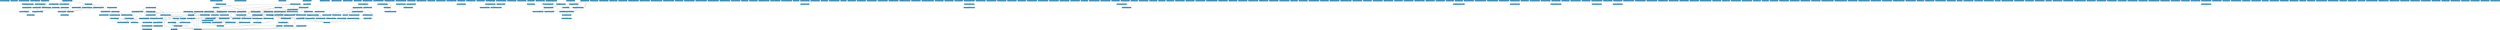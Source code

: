 strict graph grafo2 {
	graph [bb="0,0,41552,573",
		id=grafo2,
		overlap=False
	];
	node [fontsize=12,
		label="\N",
		shape=rectangle,
		style=filled
	];
	0	 [URL="membro-1609153936087156.html",
		color="#0A6EA4",
		fontcolor="#FFFFFF",
		height=0.29167,
		label="Aden Rodrigues Pereira [0]",
		pos="73.5,562.5",
		width=2.0417];
	1	 [URL="membro-0932578937951219.html",
		color="#0A6EA4",
		fontcolor="#FFFFFF",
		height=0.29167,
		label="Adriana Bozzetto [0]",
		pos="223.5,562.5",
		width=1.6111];
	2	 [URL="membro-7031094369974040.html",
		color="#0A6EA4",
		fontcolor="#FFFFFF",
		height=0.29167,
		label="Adriana Hartemink Cantini [0]",
		pos="380.5,562.5",
		width=2.25];
	3	 [URL="membro-0066064804872399.html",
		color="#0A6EA4",
		fontcolor="#FFFFFF",
		height=0.29167,
		label="Adriana Martins da Silva [0]",
		pos="555.5,562.5",
		width=2.1111];
	4	 [URL="membro-5146505733269909.html",
		color="#0A6EA4",
		fontcolor="#FFFFFF",
		height=0.29167,
		label="Adriano de Souza [5]",
		pos="887.5,430.5",
		width=1.6528];
	330	 [URL="membro-4291668071705125.html",
		color="#0A6EA4",
		fontcolor="#FFFFFF",
		height=0.29167,
		label="Sonia M. da Silva Junqueira [5]",
		pos="649.5,352.5",
		width=2.3194];
	4 -- 330	 [fontsize=8,
		label=2.0,
		lp="802.5,391.5",
		pos="855.4,419.98 809.98,405.09 727.41,378.03 681.85,363.1"];
	335	 [URL="membro-3732204030388531.html",
		color="#0A6EA4",
		fontcolor="#FFFFFF",
		height=0.29167,
		label="Taíse Simioni [10]",
		pos="1121.5,352.5",
		width=1.4444];
	4 -- 335	 [fontsize=8,
		label=3.0,
		lp="1037.5,391.5",
		pos="919.06,419.98 963.72,405.09 1044.9,378.03 1089.7,363.1"];
	347	 [URL="membro-7782069813755336.html",
		color="#0A6EA4",
		fontcolor="#FFFFFF",
		height=0.29167,
		label="Vanessa Scheeren [5]",
		pos="473.5,286.5",
		width=1.6528];
	330 -- 347	 [fontsize=8,
		label=2.0,
		lp="577.5,319.5",
		pos="621.22,341.9 588.38,329.58 534.52,309.38 501.71,297.08"];
	345	 [URL="membro-7316864301240506.html",
		color="#0A6EA4",
		fontcolor="#FFFFFF",
		height=0.29167,
		label="Valesca Brasil Irala [2]",
		pos="1026.5,286.5",
		width=1.7361];
	335 -- 345	 [fontsize=8,
		label=1.0,
		lp="1085.5,319.5",
		pos="1106.2,341.9 1088.5,329.58 1059.4,309.38 1041.7,297.08"];
	5	 [URL="membro-0473681435809042.html",
		color="#0A6EA4",
		fontcolor="#FFFFFF",
		height=0.29167,
		label="Ailton Jesus Dinardi [2]",
		pos="2204.5,352.5",
		width=1.8056];
	96	 [URL="membro-3147425109706294.html",
		color="#0A6EA4",
		fontcolor="#FFFFFF",
		height=0.29167,
		label="Diana P. Salomão de Freitas [16]",
		pos="2317.5,286.5",
		width=2.4028];
	5 -- 96	 [fontsize=8,
		label=1.0,
		lp="2273.5,319.5",
		pos="2222.7,341.9 2243.7,329.58 2278.3,309.38 2299.4,297.08"];
	228	 [URL="membro-2047536712039793.html",
		color="#0A6EA4",
		fontcolor="#FFFFFF",
		height=0.29167,
		label="Mara R. Bonini Marzari [1]",
		pos="2092.5,286.5",
		width=2.0417];
	5 -- 228	 [fontsize=8,
		label=1.0,
		lp="2160.5,319.5",
		pos="2186.5,341.9 2165.6,329.58 2131.3,309.38 2110.5,297.08"];
	137	 [URL="membro-1822354320609261.html",
		color="#0A6EA4",
		fontcolor="#FFFFFF",
		height=0.29167,
		label="Francéli Brizolla [6]",
		pos="2328.5,142.5",
		width=1.5556];
	96 -- 137	 [fontsize=8,
		label=2.0,
		lp="2251.5,220.5",
		pos="2291.9,275.89 2282.6,271.27 2272.5,265.24 2264.5,258 2247.6,242.67 2236.8,230.6 2246.5,210 2258.9,183.65 2287.3,164.12 2307.1,153.02"];
	299	 [URL="membro-8150927782611326.html",
		color="#0A6EA4",
		fontcolor="#FFFFFF",
		height=0.29167,
		label="Renata Hernandez Lindemann [5]",
		pos="2552.5,142.5",
		width=2.4722];
	96 -- 299	 [fontsize=8,
		label=1.0,
		lp="2292.5,220.5",
		pos="2307.2,275.9 2293.2,260.19 2271.7,230.39 2287.5,210 2309.5,181.75 2397.4,163.36 2466.1,153.02"];
	108	 [URL="membro-7336897624367746.html",
		color="#0A6EA4",
		fontcolor="#FFFFFF",
		height=0.29167,
		label="Elena M. Billig Mello [15]",
		pos="2378.5,220.5",
		width=1.9861];
	96 -- 108	 [fontsize=8,
		label=12.0,
		lp="2359.5,253.5",
		pos="2327.3,275.9 2338.6,263.65 2357.1,243.62 2368.5,231.3"];
	108 -- 137	 [fontsize=8,
		label=1.0,
		lp="2364.5,181.5",
		pos="2371.8,209.98 2362.2,195.09 2344.9,168.03 2335.3,153.1"];
	108 -- 299	 [fontsize=8,
		label=2.0,
		lp="2491.5,181.5",
		pos="2402,209.98 2435.2,195.09 2495.5,168.03 2528.8,153.1"];
	6	 [URL="membro-0637516284559113.html",
		color="#0A6EA4",
		fontcolor="#FFFFFF",
		height=0.29167,
		label="Alessandro Carvalho Bica [1]",
		pos="2723.5,430.5",
		width=2.1944];
	69	 [URL="membro-6268846689825329.html",
		color="#0A6EA4",
		fontcolor="#FFFFFF",
		height=0.29167,
		label="Claudete da S. Lima Martins [11]",
		pos="2478.5,352.5",
		width=2.4306];
	6 -- 69	 [fontsize=8,
		label=1.0,
		lp="2635.5,391.5",
		pos="2690.5,419.98 2643.7,405.09 2558.7,378.03 2511.8,363.1"];
	106	 [URL="membro-2760002240063004.html",
		color="#0A6EA4",
		fontcolor="#FFFFFF",
		height=0.29167,
		label="Edward F. Castro Pessano [8]",
		pos="3013.5,286.5",
		width=2.1944];
	6 -- 106	 [fontsize=8,
		label=1.0,
		lp="2902.5,352.5",
		pos="2744.8,419.91 2798.5,393.28 2938.5,323.75 2992.1,297.1"];
	153	 [URL="membro-7869822301579405.html",
		color="#0A6EA4",
		fontcolor="#FFFFFF",
		height=0.29167,
		label="Guilherme Frederico Marranghello [7]",
		pos="4394.5,220.5",
		width=2.75];
	6 -- 153	 [fontsize=8,
		label=1.0,
		lp="4203.5,319.5",
		pos="2802.7,429.89 3083.2,427.3 4019,414.81 4142.5,363 4168.7,351.99 4214.8,294.38 4236.5,276 4251.5,263.31 4253.7,257.41 4271.5,249 \
4288.2,241.07 4307.3,235.27 4325.4,231.06"];
	185	 [URL="membro-7724745358129837.html",
		color="#0A6EA4",
		fontcolor="#FFFFFF",
		height=0.29167,
		label="Julio C. Bresolin Marinho [7]",
		pos="2070.5,220.5",
		width=2.1667];
	6 -- 185	 [fontsize=8,
		label=1.0,
		lp="1827.5,319.5",
		pos="2644.4,427.26 2433.2,418.24 1870.2,391.6 1842.5,363 1815.6,335.22 1815.6,306.39 1839.5,276 1858.4,251.99 1932.9,237.18 1992.2,228.96"];
	69 -- 96	 [fontsize=8,
		label=5.0,
		lp="2413.5,319.5",
		pos="2452.6,341.9 2422.6,329.58 2373.3,309.38 2343.3,297.08"];
	69 -- 137	 [fontsize=8,
		label=3.0,
		lp="2483.5,253.5",
		pos="2480.1,341.65 2483.2,316.1 2487.6,251.2 2458.5,210 2437.6,180.42 2399.7,162.85 2370.2,153.09"];
	69 -- 108	 [fontsize=8,
		label=5.0,
		lp="2440.5,286.5",
		pos="2470.3,341.7 2451.5,316.82 2405.2,255.74 2386.5,231.08"];
	69 -- 106	 [fontsize=8,
		label=1.0,
		lp="2783.5,319.5",
		pos="2563.9,341.97 2665.8,329.4 2834.9,308.53 2934.1,296.29"];
	69 -- 185	 [fontsize=8,
		label=1.0,
		lp="2209.5,286.5",
		pos="2390.8,345.5 2337.9,340.51 2275.9,333.08 2250.5,324 2212.9,310.53 2209,296.08 2174.5,276 2146.2,259.54 2112.6,241.97 2091.5,231.12"];
	205	 [URL="membro-5738457184189921.html",
		color="#0A6EA4",
		fontcolor="#FFFFFF",
		height=0.29167,
		label="Lisete Funari Dias [6]",
		pos="5884.5,286.5",
		width=1.6667];
	69 -- 205	 [fontsize=8,
		label=1.0,
		lp="4327.5,319.5",
		pos="2566.2,349.06 2628.9,346.72 2715.4,343.75 2791.5,342 3114.1,334.59 3921.4,344.29 4243.5,324 4278.8,321.78 4287.2,317.22 4322.5,315 \
4653.4,294.21 5484,323.66 5814.5,297 5817.7,296.74 5820.9,296.43 5824.2,296.08"];
	106 -- 185	 [fontsize=8,
		label=3.0,
		lp="2743.5,253.5",
		pos="2934.3,277.38 2857.5,268.85 2737.7,256.35 2633.5,249 2445.8,235.76 2398.3,242.04 2210.5,231 2190.4,229.82 2168.8,228.31 2148.6,226.81"];
	316	 [URL="membro-9814152155074530.html",
		color="#0A6EA4",
		fontcolor="#FFFFFF",
		height=0.29167,
		label="Sandra Elisa Haas [43]",
		pos="2950.5,142.5",
		width=1.7361];
	106 -- 316	 [fontsize=8,
		label=1.0,
		lp="2993.5,220.5",
		pos="3008.8,275.68 2997,248.86 2966.7,179.59 2955.1,153.06"];
	317	 [URL="membro-9814152155074530.html",
		color="#0A6EA4",
		fontcolor="#FFFFFF",
		height=0.29167,
		label="Sandra Elisa Haas [43]",
		pos="2950.5,76.5",
		width=1.7361];
	106 -- 317	 [fontsize=8,
		label=1.0,
		lp="3038.5,181.5",
		pos="3017.5,275.68 3026.4,249.44 3045.4,181.01 3021.5,132 3011.5,111.47 2989.8,96.304 2973,87.063"];
	346	 [URL="membro-8135232309980269.html",
		color="#0A6EA4",
		fontcolor="#FFFFFF",
		height=0.29167,
		label="Vanderlei Folmer [15]",
		pos="3326.5,10.5",
		width=1.6944];
	106 -- 346	 [fontsize=8,
		label=3.0,
		lp="3080.5,142.5",
		pos="3024.4,275.83 3029.2,270.75 3034.6,264.4 3038.5,258 3086.7,179.14 3047.9,125.73 3118.5,66 3140.6,47.255 3212.4,30.834 3265.5,20.813"];
	305	 [URL="membro-1134532326779900.html",
		color="#0A6EA4",
		fontcolor="#FFFFFF",
		height=0.29167,
		label="Robson Luiz Puntel [12]",
		pos="3172.5,220.5",
		width=1.8611];
	106 -- 305	 [fontsize=8,
		label=1.0,
		lp="3117.5,253.5",
		pos="3044.1,275.98 3058.6,270.84 3076,264.39 3091.5,258 3112,249.54 3134.9,238.83 3151.1,231.02"];
	153 -- 299	 [fontsize=8,
		label=1.0,
		lp="3267.5,181.5",
		pos="4295.4,210.55 4292.4,210.35 4289.4,210.17 4286.5,210 3832.1,183.96 3716.1,229.37 3262.5,192 3198.9,186.76 3184,176.9 3120.5,171 \
2912.4,151.68 2859,168.14 2650.5,153 2647.6,152.79 2644.7,152.56 2641.7,152.32"];
	233	 [URL="membro-2906182031441331.html",
		color="#0A6EA4",
		fontcolor="#FFFFFF",
		height=0.29167,
		label="Márcia Maria Lucchese [7]",
		pos="4401.5,142.5",
		width=2.0139];
	153 -- 233	 [fontsize=8,
		label=4.0,
		lp="4404.5,181.5",
		pos="4395.4,209.98 4396.8,195.09 4399.2,168.03 4400.5,153.1"];
	307	 [URL="membro-0275429823887025.html",
		color="#0A6EA4",
		fontcolor="#FFFFFF",
		height=0.29167,
		label="Rodrigo da Silva Franco [1]",
		pos="4236.5,142.5",
		width=2.0694];
	153 -- 307	 [fontsize=8,
		label=1.0,
		lp="4339.5,181.5",
		pos="4373.2,209.98 4343,195.09 4288.2,168.03 4258,153.1"];
	316 -- 317	 [fontsize=8,
		label=43.0,
		lp="2957.5,109.5",
		pos="2950.5,131.9 2950.5,119.65 2950.5,99.622 2950.5,87.297"];
	316 -- 346	 [fontsize=8,
		label=1.0,
		lp="3054.5,76.5",
		pos="2964,131.98 2997.5,105.94 3082,40.424 3085.5,39 3117.1,26.175 3205,18.179 3265.4,14.029"];
	327	 [URL="membro-1205982002582299.html",
		color="#0A6EA4",
		fontcolor="#FFFFFF",
		height=0.29167,
		label="Simone Pinton [2]",
		pos="2866.5,10.5",
		width=1.4306];
	316 -- 327	 [fontsize=8,
		label=2.0,
		lp="2873.5,76.5",
		pos="2922.8,131.83 2903.8,122.94 2880.1,108.26 2868.5,87 2857,66.024 2860.7,36.725 2863.9,21.178"];
	317 -- 346	 [fontsize=8,
		label=1.0,
		lp="3030.5,43.5",
		pos="2967,65.979 2981.8,57.172 3004.2,45.094 3025.5,39 3069,26.531 3190.6,17.926 3265.2,13.639"];
	317 -- 327	 [fontsize=8,
		label=2.0,
		lp="2919.5,43.5",
		pos="2937,65.896 2921.3,53.58 2895.6,33.383 2880,21.078"];
	305 -- 316	 [fontsize=8,
		label=1.0,
		lp="3111.5,181.5",
		pos="3149.6,209.96 3125.8,199.29 3087.6,182.74 3053.5,171 3033.9,164.26 3011.9,157.98 2993.2,153.04"];
	305 -- 317	 [fontsize=8,
		label=1.0,
		lp="3130.5,142.5",
		pos="3166.5,209.8 3155.8,191.58 3131.8,154.3 3102.5,132 3072.9,109.46 3033.2,95.386 3001.8,87.051"];
	305 -- 346	 [fontsize=8,
		label=8.0,
		lp="3281.5,109.5",
		pos="3183.5,209.86 3205.4,188.2 3255.3,136.81 3288.5,87 3303.2,64.916 3315.9,36.314 3322.3,21.106"];
	338	 [URL="membro-2277857386983441.html",
		color="#0A6EA4",
		fontcolor="#FFFFFF",
		height=0.29167,
		label="Thais Posser [21]",
		pos="4743.5,76.5",
		width=1.375];
	305 -- 338	 [fontsize=8,
		label=1.0,
		lp="3566.5,142.5",
		pos="3223.7,209.97 3240.1,205.58 3258,199.67 3273.5,192 3287.4,185.1 3287.1,177 3301.5,171 3355.4,148.45 3503.3,137.21 3561.5,132 3829.9,\
107.97 3898.3,126.75 4167.5,114 4362.4,104.76 4594.1,87.877 4693.8,80.326"];
	282	 [URL="membro-0476257235034440.html",
		color="#0A6EA4",
		fontcolor="#FFFFFF",
		height=0.29167,
		label="Paulo Henrique Guadagnini [2]",
		pos="4234.5,76.5",
		width=2.3056];
	233 -- 282	 [fontsize=8,
		label=1.0,
		lp="4333.5,109.5",
		pos="4374.7,131.9 4343.5,119.58 4292.4,99.383 4261.3,87.078"];
	311	 [URL="membro-2965334039603843.html",
		color="#0A6EA4",
		fontcolor="#FFFFFF",
		height=0.29167,
		label="Rosana C. Maia Santos [1]",
		pos="4407.5,76.5",
		width=2];
	233 -- 311	 [fontsize=8,
		label=1.0,
		lp="4410.5,109.5",
		pos="4402.5,131.9 4403.6,119.65 4405.4,99.622 4406.5,87.297"];
	338 -- 346	 [fontsize=8,
		label=1.0,
		lp="4705.5,43.5",
		pos="4730.2,65.954 4717.9,56.87 4698.6,44.396 4679.5,39 4648,30.106 3648.1,15.128 3387.9,11.373"];
	348	 [URL="membro-7536898569014007.html",
		color="#0A6EA4",
		fontcolor="#FFFFFF",
		height=0.29167,
		label="Vania Elisabeth Barlette [1]",
		pos="4234.5,10.5",
		width=2.0556];
	282 -- 348	 [fontsize=8,
		label=1.0,
		lp="4239.5,43.5",
		pos="4234.5,65.896 4234.5,53.653 4234.5,33.622 4234.5,21.297"];
	7	 [URL="membro-4578163028362070.html",
		color="#0A6EA4",
		fontcolor="#FFFFFF",
		height=0.29167,
		label="Alex S. Gomes Leão [2]",
		pos="5411.5,352.5",
		width=1.8472];
	7 -- 106	 [fontsize=8,
		label=1.0,
		lp="4238.5,319.5",
		pos="5344.8,342.82 5341.7,342.51 5338.6,342.24 5335.5,342 5213.4,332.6 4353.6,347.69 4233.5,324 4222.7,321.88 4221.3,317.12 4210.5,315 \
4090.8,291.39 3234.3,304.44 3112.5,297 3106,296.6 3099.3,296.1 3092.6,295.53"];
	277	 [URL="membro-7646090474831649.html",
		color="#0A6EA4",
		fontcolor="#FFFFFF",
		height=0.29167,
		label="Patrícia P. Goulart Carpes [5]",
		pos="6381.5,286.5",
		width=2.1667];
	7 -- 277	 [fontsize=8,
		label=1.0,
		lp="5741.5,319.5",
		pos="5478.3,343.16 5543.9,334.38 5646.9,321.61 5736.5,315 5983.5,296.79 6046.5,315.69 6293.5,297 6296.7,296.76 6300,296.48 6303.3,296.18"];
	289	 [URL="membro-3321947327740091.html",
		color="#0A6EA4",
		fontcolor="#FFFFFF",
		height=0.29167,
		label="Radael de Souza Parolin [4]",
		pos="6480.5,220.5",
		width=2.0694];
	277 -- 289	 [fontsize=8,
		label=4.0,
		lp="6442.5,253.5",
		pos="6397.4,275.9 6415.9,263.58 6446.2,243.38 6464.6,231.08"];
	8	 [URL="membro-2812319201796904.html",
		color="#0A6EA4",
		fontcolor="#FFFFFF",
		height=0.29167,
		label="Alexandre Machado Takahama [0]",
		pos="6141.5,562.5",
		width=2.5278];
	9	 [URL="membro-8786959920026227.html",
		color="#0A6EA4",
		fontcolor="#FFFFFF",
		height=0.29167,
		label="Alice Hirschmann [0]",
		pos="6363.5,562.5",
		width=1.6528];
	10	 [URL="membro-9365069870272242.html",
		color="#0A6EA4",
		fontcolor="#FFFFFF",
		height=0.29167,
		label="Alinne de Lima Bonetti [1]",
		pos="1924.5,352.5",
		width=2.0139];
	123	 [URL="membro-8442280124362170.html",
		color="#0A6EA4",
		fontcolor="#FFFFFF",
		height=0.29167,
		label="Fabiane Ferreira da Silva [5]",
		pos="1924.5,286.5",
		width=2.1111];
	10 -- 123	 [fontsize=8,
		label=1.0,
		lp="1929.5,319.5",
		pos="1924.5,341.9 1924.5,329.65 1924.5,309.62 1924.5,297.3"];
	123 -- 185	 [fontsize=8,
		label=4.0,
		lp="2011.5,253.5",
		pos="1948,275.9 1975.2,263.58 2019.9,243.38 2047.1,231.08"];
	11	 [URL="membro-6578656064045662.html",
		color="#0A6EA4",
		fontcolor="#FFFFFF",
		height=0.29167,
		label="Alisson Darós Santos [3]",
		pos="6534.5,562.5",
		width=1.875];
	113	 [URL="membro-4030189248596755.html",
		color="#0A6EA4",
		fontcolor="#FFFFFF",
		height=0.29167,
		label="Elisa Regina Cara [3]",
		pos="6534.5,496.5",
		width=1.6528];
	11 -- 113	 [fontsize=8,
		label=3.0,
		lp="6539.5,529.5",
		pos="6534.5,551.9 6534.5,539.65 6534.5,519.62 6534.5,507.3"];
	12	 [URL="membro-4302505116914980.html",
		color="#0A6EA4",
		fontcolor="#FFFFFF",
		height=0.29167,
		label="Allan Seeber [1]",
		pos="2798.5,220.5",
		width=1.3194];
	364	 [URL="membro-2955767520833215.html",
		color="#0A6EA4",
		fontcolor="#FFFFFF",
		height=0.29167,
		label="Wladimir Hernandez Flores [3]",
		pos="2741.5,142.5",
		width=2.2778];
	12 -- 364	 [fontsize=8,
		label=1.0,
		lp="2782.5,181.5",
		pos="2790.8,209.98 2779.9,195.09 2760.2,168.03 2749.2,153.1"];
	13	 [URL="membro-8280027528821559.html",
		color="#0A6EA4",
		fontcolor="#FFFFFF",
		height=0.29167,
		label="Álvaro L. Ávila da Cunha [0]",
		pos="6699.5,562.5",
		width=2.1944];
	14	 [URL="membro-1075436289053313.html",
		color="#0A6EA4",
		fontcolor="#FFFFFF",
		height=0.29167,
		label="Amélia R. Borges de Bastos [2]",
		pos="2619.5,286.5",
		width=2.3194];
	14 -- 137	 [fontsize=8,
		label=1.0,
		lp="2538.5,220.5",
		pos="2596.8,275.86 2578.1,266.2 2551.7,250.5 2533.5,231 2512.7,208.74 2525.3,188.59 2500.5,171 2482.2,158.06 2427.6,150.55 2384.7,146.53"];
	14 -- 299	 [fontsize=8,
		label=1.0,
		lp="2705.5,220.5",
		pos="2644.2,275.98 2672.5,262.38 2712.7,237.2 2695.5,210 2676,179.28 2638.4,162.27 2606.6,153.02"];
	40	 [URL="membro-0168899505793585.html",
		color="#0A6EA4",
		fontcolor="#FFFFFF",
		height=0.29167,
		label="Bruna Roman Nunes [1]",
		pos="2619.5,220.5",
		width=1.8611];
	14 -- 40	 [fontsize=8,
		label=1.0,
		lp="2624.5,253.5",
		pos="2619.5,275.9 2619.5,263.65 2619.5,243.62 2619.5,231.3"];
	40 -- 299	 [fontsize=8,
		label=1.0,
		lp="2599.5,181.5",
		pos="2610.5,209.98 2597.7,195.09 2574.4,168.03 2561.6,153.1"];
	15	 [URL="membro-5732785924008642.html",
		color="#0A6EA4",
		fontcolor="#FFFFFF",
		height=0.29167,
		label="Ana C. de O. Salgueiro de Moura [3]",
		pos="5887.5,562.5",
		width=2.6944];
	44	 [URL="membro-4565465111125811.html",
		color="#0A6EA4",
		fontcolor="#FFFFFF",
		height=0.29167,
		label="Camila A. Tolentino Cicuto [7]",
		pos="5804.5,496.5",
		width=2.2917];
	15 -- 44	 [fontsize=8,
		label=3.0,
		lp="5856.5,529.5",
		pos="5874.2,551.9 5858.7,539.58 5833.3,519.38 5817.8,507.08"];
	195	 [URL="membro-2702894230612264.html",
		color="#0A6EA4",
		fontcolor="#FFFFFF",
		height=0.29167,
		label="Leandro Duso [4]",
		pos="5917.5,430.5",
		width=1.4028];
	15 -- 195	 [fontsize=8,
		label=1.0,
		lp="5909.5,496.5",
		pos="5890,551.7 5895.6,526.82 5909.5,465.74 5915.1,441.08"];
	44 -- 195	 [fontsize=8,
		label=3.0,
		lp="5873.5,463.5",
		pos="5822.7,485.9 5843.7,473.58 5878.3,453.38 5899.4,441.08"];
	257	 [URL="membro-2136144172613304.html",
		color="#0A6EA4",
		fontcolor="#FFFFFF",
		height=0.29167,
		label="Maurícius Selvero Pazinato [22]",
		pos="6607.5,286.5",
		width=2.3472];
	44 -- 257	 [fontsize=8,
		label=2.0,
		lp="5852.5,391.5",
		pos="5804.8,485.94 5806.1,462.47 5812.8,406.09 5847.5,381 5889.2,350.81 6261,377.11 6310.5,363 6328.7,357.82 6330.3,349.76 6347.5,342 \
6381.3,326.78 6390.5,323.92 6426.5,315 6457.5,307.32 6492.1,301.27 6522.6,296.77"];
	248	 [URL="membro-2809121862614598.html",
		color="#0A6EA4",
		fontcolor="#FFFFFF",
		height=0.29167,
		label="Maria S. Aranda Moraes [1]",
		pos="5609.5,352.5",
		width=2.0833];
	44 -- 248	 [fontsize=8,
		label=1.0,
		lp="5731.5,430.5",
		pos="5790.2,485.91 5754.1,459.28 5659.9,389.75 5623.9,363.1"];
	195 -- 248	 [fontsize=8,
		label=1.0,
		lp="5896.5,391.5",
		pos="5908.9,419.67 5898.9,407.92 5881.2,389.69 5861.5,381 5792.8,350.7 5768.1,371.66 5693.5,363 5690.6,362.66 5687.6,362.31 5684.6,361.95"];
	16	 [URL="membro-3216449144279833.html",
		color="#0A6EA4",
		fontcolor="#FFFFFF",
		height=0.29167,
		label="Ana C. Gomes Miranda [8]",
		pos="6717.5,352.5",
		width=2.0417];
	16 -- 257	 [fontsize=8,
		label=8.0,
		lp="6674.5,319.5",
		pos="6699.8,341.9 6679.3,329.58 6645.6,309.38 6625.1,297.08"];
	17	 [URL="membro-7082296865041644.html",
		color="#0A6EA4",
		fontcolor="#FFFFFF",
		height=0.29167,
		label="Ana C. Fagundes Antunes [0]",
		pos="6875.5,562.5",
		width=2.2083];
	18	 [URL="membro-8696471514884993.html",
		color="#0A6EA4",
		fontcolor="#FFFFFF",
		height=0.29167,
		label="Ana C. da Silva Rodrigues [3]",
		pos="6204.5,286.5",
		width=2.2361];
	78	 [URL="membro-2938211359705852.html",
		color="#0A6EA4",
		fontcolor="#FFFFFF",
		height=0.29167,
		label="Cristiane Heredia Gomes [3]",
		pos="5834.5,220.5",
		width=2.1111];
	18 -- 78	 [fontsize=8,
		label=1.0,
		lp="6047.5,253.5",
		pos="6145.5,275.97 6076.4,263.65 5962.7,243.37 5893.6,231.05"];
	120	 [URL="membro-0521894476170125.html",
		color="#0A6EA4",
		fontcolor="#FFFFFF",
		height=0.29167,
		label="Everton Fêrrêr de Oliveira [2]",
		pos="6249.5,220.5",
		width=2.1944];
	18 -- 120	 [fontsize=8,
		label=1.0,
		lp="6235.5,253.5",
		pos="6211.7,275.9 6220.1,263.65 6233.7,243.62 6242.1,231.3"];
	181	 [URL="membro-5364387277554857.html",
		color="#0A6EA4",
		fontcolor="#FFFFFF",
		height=0.29167,
		label="Juliana Brandão Machado [1]",
		pos="6073.5,220.5",
		width=2.1806];
	18 -- 181	 [fontsize=8,
		label=1.0,
		lp="6152.5,253.5",
		pos="6183.5,275.9 6159,263.58 6118.9,243.38 6094.5,231.08"];
	328	 [URL="membro-8832898581140645.html",
		color="#0A6EA4",
		fontcolor="#FFFFFF",
		height=0.29167,
		label="Simone Silva Alves [1]",
		pos="6249.5,142.5",
		width=1.7639];
	120 -- 328	 [fontsize=8,
		label=1.0,
		lp="6254.5,181.5",
		pos="6249.5,209.98 6249.5,195.09 6249.5,168.03 6249.5,153.1"];
	19	 [URL="membro-6455150639459712.html",
		color="#0A6EA4",
		fontcolor="#FFFFFF",
		height=0.29167,
		label="Ana L. Montano Boessio [0]",
		pos="7049.5,562.5",
		width=2.125];
	20	 [URL="membro-0656831363283655.html",
		color="#0A6EA4",
		fontcolor="#FFFFFF",
		height=0.29167,
		label="Ana P. Gomes Lara [0]",
		pos="7208.5,562.5",
		width=1.7778];
	21	 [URL="membro-4075727326925108.html",
		color="#0A6EA4",
		fontcolor="#FFFFFF",
		height=0.29167,
		label="Analía D. Valle Garnero [21]",
		pos="7368.5,562.5",
		width=2.1667];
	125	 [URL="membro-3194461270391349.html",
		color="#0A6EA4",
		fontcolor="#FFFFFF",
		height=0.29167,
		label="Fabiano Pimentel Torres [3]",
		pos="7286.5,496.5",
		width=2.0694];
	21 -- 125	 [fontsize=8,
		label=3.0,
		lp="7337.5,529.5",
		pos="7355.3,551.9 7340,539.58 7314.9,519.38 7299.6,507.08"];
	302	 [URL="membro-2410346128596894.html",
		color="#0A6EA4",
		fontcolor="#FFFFFF",
		height=0.29167,
		label="Ricardo José Gunski [21]",
		pos="7362.5,430.5",
		width=1.9028];
	21 -- 302	 [fontsize=8,
		label=21.0,
		lp="7377.5,496.5",
		pos="7369.2,551.59 7369.9,536.74 7371,509.33 7369.5,486 7368.5,470.3 7366,452.24 7364.2,441.1"];
	125 -- 302	 [fontsize=8,
		label=3.0,
		lp="7334.5,463.5",
		pos="7298.7,485.9 7312.8,473.65 7335.9,453.62 7350.1,441.3"];
	22	 [URL="membro-7166103196673219.html",
		color="#0A6EA4",
		fontcolor="#FFFFFF",
		height=0.29167,
		label="Analva A. A. Lucas Passos [0]",
		pos="7546.5,562.5",
		width=2.2778];
	23	 [URL="membro-8636427420690720.html",
		color="#0A6EA4",
		fontcolor="#FFFFFF",
		height=0.29167,
		label="Anderson L. Jeske Bihain [14]",
		pos="7727.5,562.5",
		width=2.25];
	119	 [URL="membro-8051531823282859.html",
		color="#0A6EA4",
		fontcolor="#FFFFFF",
		height=0.29167,
		label="Everson J. Gomes da Silva [2]",
		pos="7610.5,496.5",
		width=2.2361];
	23 -- 119	 [fontsize=8,
		label=2.0,
		lp="7681.5,529.5",
		pos="7708.7,551.9 7686.9,539.58 7651.1,519.38 7629.3,507.08"];
	194	 [URL="membro-7385942137403019.html",
		color="#0A6EA4",
		fontcolor="#FFFFFF",
		height=0.29167,
		label="Leandro Blass [14]",
		pos="7687.5,430.5",
		width=1.4861];
	23 -- 194	 [fontsize=8,
		label=14.0,
		lp="7717.5,496.5",
		pos="7724.2,551.7 7716.7,526.82 7698.2,465.74 7690.7,441.08"];
	284	 [URL="membro-4688149119795206.html",
		color="#0A6EA4",
		fontcolor="#FFFFFF",
		height=0.29167,
		label="Pedro C. M. X. de Mello e Silva [1]",
		pos="7742.5,352.5",
		width=2.5972];
	23 -- 284	 [fontsize=8,
		label=1.0,
		lp="7753.5,463.5",
		pos="7730.7,551.85 7737.4,528.26 7752.1,469.75 7749.5,420 7748.5,400 7745.7,376.8 7744,363.46"];
	119 -- 194	 [fontsize=8,
		label=2.0,
		lp="7659.5,463.5",
		pos="7622.9,485.9 7637.2,473.58 7660.8,453.38 7675.2,441.08"];
	194 -- 284	 [fontsize=8,
		label=1.0,
		lp="7727.5,391.5",
		pos="7694.9,419.98 7705.4,405.09 7724.5,378.03 7735,363.1"];
	24	 [URL="membro-2869652027513088.html",
		color="#0A6EA4",
		fontcolor="#FFFFFF",
		height=0.29167,
		label="Anderson R. Pereira Corrêa [1]",
		pos="7909.5,562.5",
		width=2.2917];
	46	 [URL="membro-5819114335361707.html",
		color="#0A6EA4",
		fontcolor="#FFFFFF",
		height=0.29167,
		label="Camila de Almeida Silva [2]",
		pos="7909.5,496.5",
		width=2.1111];
	24 -- 46	 [fontsize=8,
		label=1.0,
		lp="7914.5,529.5",
		pos="7909.5,551.9 7909.5,539.65 7909.5,519.62 7909.5,507.3"];
	355	 [URL="membro-5499729844691575.html",
		color="#0A6EA4",
		fontcolor="#FFFFFF",
		height=0.29167,
		label="Victor da Silva Oliveira [2]",
		pos="8024.5,430.5",
		width=2.0278];
	46 -- 355	 [fontsize=8,
		label=1.0,
		lp="7979.5,463.5",
		pos="7928,485.9 7949.4,473.58 7984.6,453.38 8006.1,441.08"];
	25	 [URL="membro-6766463725328889.html",
		color="#0A6EA4",
		fontcolor="#FFFFFF",
		height=0.29167,
		label="André Daniel Paixão [0]",
		pos="8076.5,562.5",
		width=1.8472];
	26	 [URL="membro-9063998902105812.html",
		color="#0A6EA4",
		fontcolor="#FFFFFF",
		height=0.29167,
		label="André Gündel [5]",
		pos="2914.5,220.5",
		width=1.4028];
	26 -- 316	 [fontsize=8,
		label=2.0,
		lp="2942.5,181.5",
		pos="2919.4,209.98 2926.2,195.09 2938.7,168.03 2945.6,153.1"];
	26 -- 317	 [fontsize=8,
		label=2.0,
		lp="2873.5,142.5",
		pos="2901.8,209.84 2883.5,193.19 2853.6,159.99 2868.5,132 2879.9,110.59 2903.6,95.928 2922.6,87.075"];
	26 -- 233	 [fontsize=8,
		label=1.0,
		lp="3483.5,181.5",
		pos="2965.2,211.81 2970,211.14 2974.8,210.52 2979.5,210 3110.9,195.44 3144.7,202.84 3276.5,192 3366.5,184.6 3388.4,176.64 3478.5,171 \
3851.6,147.65 3946.7,180.78 4319.5,153 4322.5,152.78 4325.6,152.52 4328.7,152.23"];
	26 -- 364	 [fontsize=8,
		label=2.0,
		lp="2840.5,181.5",
		pos="2882.2,209.98 2867.7,204.98 2850.6,198.65 2835.5,192 2808.5,180.09 2778.5,163.73 2759.9,153.14"];
	27	 [URL="membro-0808253492421363.html",
		color="#0A6EA4",
		fontcolor="#FFFFFF",
		height=0.29167,
		label="André L. Silva da Silva [3]",
		pos="5775.5,352.5",
		width=2.0139];
	31	 [URL="membro-2639464990085544.html",
		color="#0A6EA4",
		fontcolor="#FFFFFF",
		height=0.29167,
		label="Anelise Marlene Schmidt [3]",
		pos="5729.5,286.5",
		width=2.125];
	27 -- 31	 [fontsize=8,
		label=1.0,
		lp="5760.5,319.5",
		pos="5768.1,341.9 5759.6,329.65 5745.6,309.62 5737,297.3"];
	227	 [URL="membro-4134633660161244.html",
		color="#0A6EA4",
		fontcolor="#FFFFFF",
		height=0.29167,
		label="Mara E. Jappe Goi [21]",
		pos="5563.5,220.5",
		width=1.7778];
	27 -- 227	 [fontsize=8,
		label=3.0,
		lp="5605.5,286.5",
		pos="5708,341.93 5678.6,336.7 5647.8,330.19 5634.5,324 5617,315.86 5612.6,312.06 5600.5,297 5583.9,276.27 5572.4,246.87 5567,231.24"];
	303	 [URL="membro-0307859719242030.html",
		color="#0A6EA4",
		fontcolor="#FFFFFF",
		height=0.29167,
		label="Ricardo Machado Ellensohn [20]",
		pos="5873.5,142.5",
		width=2.4167];
	27 -- 303	 [fontsize=8,
		label=1.0,
		lp="5667.5,253.5",
		pos="5716.9,341.99 5673.2,331.16 5624.1,310.85 5643.5,276 5682.6,205.57 5775.3,169.13 5830.3,153.06"];
	31 -- 78	 [fontsize=8,
		label=2.0,
		lp="5793.5,253.5",
		pos="5746.4,275.9 5766,263.58 5798.1,243.38 5817.7,231.08"];
	31 -- 227	 [fontsize=8,
		label=1.0,
		lp="5622.5,253.5",
		pos="5671.8,275.97 5653.9,271.63 5634.5,265.75 5617.5,258 5602.1,250.99 5586.5,239.55 5576,231.15"];
	227 -- 303	 [fontsize=8,
		label=18.0,
		lp="5634.5,181.5",
		pos="5573.7,209.71 5585.4,198 5605.9,179.8 5627.5,171 5631.3,169.46 5717,159.73 5786.2,152.06"];
	318	 [URL="membro-8275677837912851.html",
		color="#0A6EA4",
		fontcolor="#FFFFFF",
		height=0.29167,
		label="Sandra Hunsche [7]",
		pos="5479.5,76.5",
		width=1.5417];
	303 -- 318	 [fontsize=8,
		label=2.0,
		lp="5705.5,109.5",
		pos="5810.6,131.97 5734.6,119.23 5607.8,97.988 5535.1,85.82"];
	28	 [URL="membro-8812847806952873.html",
		color="#0A6EA4",
		fontcolor="#FFFFFF",
		height=0.29167,
		label="André Martins Alvarenga [0]",
		pos="8238.5,562.5",
		width=2.1528];
	29	 [URL="membro-9257019128596134.html",
		color="#0A6EA4",
		fontcolor="#FFFFFF",
		height=0.29167,
		label="André Müller Reck [0]",
		pos="8396.5,562.5",
		width=1.7361];
	30	 [URL="membro-0043376390965232.html",
		color="#0A6EA4",
		fontcolor="#FFFFFF",
		height=0.29167,
		label="Andréa Becker Narvaes [0]",
		pos="8550.5,562.5",
		width=2.0417];
	32	 [URL="membro-6348630855781978.html",
		color="#0A6EA4",
		fontcolor="#FFFFFF",
		height=0.29167,
		label="Angela Maria Hartmann [3]",
		pos="5143.5,286.5",
		width=2.0694];
	32 -- 153	 [fontsize=8,
		label=1.0,
		lp="4631.5,253.5",
		pos="5068.8,283.58 4936,278.22 4668.6,266.55 4626.5,258 4614.9,255.65 4613,251.82 4601.5,249 4566.8,240.47 4528.2,234.28 4493.7,229.9"];
	32 -- 233	 [fontsize=8,
		label=1.0,
		lp="4790.5,220.5",
		pos="5068.8,276.54 4996.2,266.47 4882.9,249.75 4785.5,231 4659.9,206.82 4512.9,170.74 4442.8,153.05"];
	32 -- 318	 [fontsize=8,
		label=1.0,
		lp="5465.5,181.5",
		pos="5218.3,283.81 5300.1,279.1 5423.4,266.2 5452.5,231 5480.5,197.06 5440,174.74 5450.5,132 5454.6,115.32 5464.7,98.087 5471.8,87.339"];
	102	 [URL="membro-3738313938168252.html",
		color="#0A6EA4",
		fontcolor="#FFFFFF",
		height=0.29167,
		label="Edson Massayuki Kakuno [2]",
		pos="5364.5,220.5",
		width=2.1944];
	32 -- 102	 [fontsize=8,
		label=1.0,
		lp="5303.5,253.5",
		pos="5200.1,275.99 5222.5,271.28 5248.5,265.16 5271.5,258 5295.8,250.46 5322.6,239.32 5341.2,231.14"];
	236	 [URL="membro-9143459351377977.html",
		color="#0A6EA4",
		fontcolor="#FFFFFF",
		height=0.29167,
		label="Márcio A. Rodrigues Martins [1]",
		pos="5035.5,181.5",
		width=2.4028];
	32 -- 236	 [fontsize=8,
		label=1.0,
		lp="5083.5,253.5",
		pos="5113.1,275.95 5092,267.11 5064.8,252.45 5048.5,231 5039.9,219.68 5037,203.17 5036,192.39"];
	285	 [URL="membro-5512659010248787.html",
		color="#0A6EA4",
		fontcolor="#FFFFFF",
		height=0.29167,
		label="Pedro F. Teixeira Dorneles [5]",
		pos="5309.5,142.5",
		width=2.2361];
	32 -- 285	 [fontsize=8,
		label=1.0,
		lp="5257.5,220.5",
		pos="5163.6,275.8 5181.9,265.54 5209.3,248.99 5230.5,231 5259.7,206.18 5288.2,170.71 5301.6,153.16"];
	102 -- 285	 [fontsize=8,
		label=2.0,
		lp="5349.5,181.5",
		pos="5357.1,209.98 5346.6,195.09 5327.5,168.03 5317,153.1"];
	236 -- 318	 [fontsize=8,
		label=1.0,
		lp="5214.5,142.5",
		pos="5069.6,170.98 5104.6,160.39 5160.5,143.98 5209.5,132 5283.2,113.97 5369.1,96.994 5423.9,86.675"];
	285 -- 318	 [fontsize=8,
		label=1.0,
		lp="5410.5,109.5",
		pos="5336.8,131.9 5368.5,119.58 5420.6,99.383 5452.3,87.078"];
	33	 [URL="membro-0905235589505578.html",
		color="#0A6EA4",
		fontcolor="#FFFFFF",
		height=0.29167,
		label="Angelo Alberto Schneider [0]",
		pos="8721.5,562.5",
		width=2.1944];
	34	 [URL="membro-2960319577737903.html",
		color="#0A6EA4",
		fontcolor="#FFFFFF",
		height=0.29167,
		label="Antonio Batista Pereira [13]",
		pos="4443.5,430.5",
		width=2.0694];
	134	 [URL="membro-4895231407900749.html",
		color="#0A6EA4",
		fontcolor="#FFFFFF",
		height=0.29167,
		label="Filipe de Carvalho Victoria [14]",
		pos="4323.5,352.5",
		width=2.3333];
	34 -- 134	 [fontsize=8,
		label=10.0,
		lp="4405.5,391.5",
		pos="4427.3,419.98 4404.4,405.09 4362.8,378.03 4339.8,363.1"];
	162	 [URL="membro-2069437408328707.html",
		color="#0A6EA4",
		fontcolor="#FFFFFF",
		height=0.29167,
		label="Jair Putzke [9]",
		pos="4489.5,286.5",
		width=1.1806];
	34 -- 162	 [fontsize=8,
		label=7.0,
		lp="4504.5,352.5",
		pos="4452.3,419.88 4466.8,401.65 4495.1,362.63 4505.5,324 4508,314.57 4503.2,304.41 4498.2,297.05"];
	184	 [URL="membro-7328532865816639.html",
		color="#0A6EA4",
		fontcolor="#FFFFFF",
		height=0.29167,
		label="Juliano Tomazzoni Boldo [2]",
		pos="4351.5,286.5",
		width=2.1528];
	34 -- 184	 [fontsize=8,
		label=1.0,
		lp="4432.5,352.5",
		pos="4442.2,419.87 4439.7,402.39 4432.9,366.99 4416.5,342 4404.1,323.01 4383.3,306.9 4368.6,297"];
	225	 [URL="membro-4304180741961721.html",
		color="#0A6EA4",
		fontcolor="#FFFFFF",
		height=0.29167,
		label="Luiz F. Wurdig Roesch [4]",
		pos="4622.5,286.5",
		width=2.0139];
	34 -- 225	 [fontsize=8,
		label=1.0,
		lp="4565.5,352.5",
		pos="4461,419.92 4469.2,414.76 4479,408.32 4487.5,402 4535.5,366.2 4588.3,318.33 4611,297.24"];
	283	 [URL="membro-6404519694715281.html",
		color="#0A6EA4",
		fontcolor="#FFFFFF",
		height=0.29167,
		label="Paulo Marcos Pinto [3]",
		pos="4214.5,220.5",
		width=1.75];
	34 -- 283	 [fontsize=8,
		label=2.0,
		lp="4172.5,319.5",
		pos="4396.6,419.97 4324.1,402.54 4190.6,365.45 4167.5,324 4157.2,305.57 4132.5,339.39 4185.5,249 4189.4,242.3 4195.3,236.1 4200.8,231.2"];
	134 -- 162	 [fontsize=8,
		label=6.0,
		lp="4421.5,319.5",
		pos="4350.2,341.9 4381.1,329.58 4431.9,309.38 4462.9,297.08"];
	134 -- 184	 [fontsize=8,
		label=1.0,
		lp="4344.5,319.5",
		pos="4328,341.9 4333.2,329.65 4341.7,309.62 4346.9,297.3"];
	134 -- 225	 [fontsize=8,
		label=3.0,
		lp="4496.5,319.5",
		pos="4371.2,341.97 4426.9,329.67 4518.6,309.43 4574.5,297.1"];
	134 -- 283	 [fontsize=8,
		label=2.0,
		lp="4259.5,286.5",
		pos="4310.1,341.87 4290.4,326.14 4255.6,298.36 4254.5,297 4237.4,276.15 4224.6,246.8 4218.5,231.21"];
	184 -- 283	 [fontsize=8,
		label=3.0,
		lp="4296.5,253.5",
		pos="4329.5,275.9 4303.9,263.58 4262,243.38 4236.5,231.08"];
	343	 [URL="membro-6868213051236665.html",
		color="#0A6EA4",
		fontcolor="#FFFFFF",
		height=0.29167,
		label="Valdir Marcos Stefenon [2]",
		pos="4584.5,220.5",
		width=2.0278];
	225 -- 343	 [fontsize=8,
		label=1.0,
		lp="4596.5,253.5",
		pos="4607.2,275.86 4601.4,271.06 4595.3,264.91 4591.5,258 4586.9,249.77 4585.3,239.14 4584.7,231.29"];
	35	 [URL="membro-8849388301909084.html",
		color="#0A6EA4",
		fontcolor="#FFFFFF",
		height=0.29167,
		label="Arlei Prestes Tonel [1]",
		pos="8880.5,562.5",
		width=1.7222];
	196	 [URL="membro-5512506311339235.html",
		color="#0A6EA4",
		fontcolor="#FFFFFF",
		height=0.29167,
		label="Leandro Hayato Ymai [1]",
		pos="8880.5,496.5",
		width=1.9444];
	35 -- 196	 [fontsize=8,
		label=1.0,
		lp="8885.5,529.5",
		pos="8880.5,551.9 8880.5,539.65 8880.5,519.62 8880.5,507.3"];
	36	 [URL="membro-0800483242955239.html",
		color="#0A6EA4",
		fontcolor="#FFFFFF",
		height=0.29167,
		label="Arlete M. Feijó Salcides [0]",
		pos="9034.5,562.5",
		width=2.0556];
	37	 [URL="membro-3469385544914151.html",
		color="#0A6EA4",
		fontcolor="#FFFFFF",
		height=0.29167,
		label="Beatriz Stoll Moraes [0]",
		pos="9191.5,562.5",
		width=1.8056];
	38	 [URL="membro-9239744025327102.html",
		color="#0A6EA4",
		fontcolor="#FFFFFF",
		height=0.29167,
		label="Bento S. da Silva Junior [5]",
		pos="9348.5,562.5",
		width=2.0556];
	83	 [URL="membro-9026633756865916.html",
		color="#0A6EA4",
		fontcolor="#FFFFFF",
		height=0.29167,
		label="Cristina P. Duarte Boéssio [3]",
		pos="9348.5,496.5",
		width=2.1944];
	38 -- 83	 [fontsize=8,
		label=1.0,
		lp="9353.5,529.5",
		pos="9348.5,551.9 9348.5,539.65 9348.5,519.62 9348.5,507.3"];
	219	 [URL="membro-6851209637611049.html",
		color="#0A6EA4",
		fontcolor="#FFFFFF",
		height=0.29167,
		label="Lúcio Jorge Hammes [6]",
		pos="9516.5,496.5",
		width=1.8611];
	38 -- 219	 [fontsize=8,
		label=4.0,
		lp="9448.5,529.5",
		pos="9375.5,551.9 9406.8,539.58 9458.3,519.38 9489.6,507.08"];
	279	 [URL="membro-3827667376371440.html",
		color="#0A6EA4",
		fontcolor="#FFFFFF",
		height=0.29167,
		label="Paula T. da Silva Selbach [1]",
		pos="9257.5,430.5",
		width=2.1528];
	83 -- 279	 [fontsize=8,
		label=1.0,
		lp="9313.5,463.5",
		pos="9333.9,485.9 9316.9,473.58 9289.1,453.38 9272.1,441.08"];
	337	 [URL="membro-7183958994596911.html",
		color="#0A6EA4",
		fontcolor="#FFFFFF",
		height=0.29167,
		label="Tatiane M. Silveira Melgares [1]",
		pos="9438.5,430.5",
		width=2.3611];
	83 -- 337	 [fontsize=8,
		label=1.0,
		lp="9404.5,463.5",
		pos="9363,485.9 9379.8,473.58 9407.3,453.38 9424.1,441.08"];
	39	 [URL="membro-8943707248628981.html",
		color="#0A6EA4",
		fontcolor="#FFFFFF",
		height=0.29167,
		label="Bianca Alves Lehmann [0]",
		pos="9691.5,562.5",
		width=2.0139];
	41	 [URL="membro-0992909781914273.html",
		color="#0A6EA4",
		fontcolor="#FFFFFF",
		height=0.29167,
		label="Bruno Milheira Angelo [0]",
		pos="9854.5,562.5",
		width=2];
	42	 [URL="membro-9429704945665907.html",
		color="#0A6EA4",
		fontcolor="#FFFFFF",
		height=0.29167,
		label="Cadidja Coutinho [6]",
		pos="10004,562.5",
		width=1.625];
	296	 [URL="membro-6918823752779978.html",
		color="#0A6EA4",
		fontcolor="#FFFFFF",
		height=0.29167,
		label="Raquel Ruppenthal [6]",
		pos="10004,496.5",
		width=1.7361];
	42 -- 296	 [fontsize=8,
		label=6.0,
		lp="10008,529.5",
		pos="10004,551.9 10004,539.65 10004,519.62 10004,507.3"];
	43	 [URL="membro-3233877111687799.html",
		color="#0A6EA4",
		fontcolor="#FFFFFF",
		height=0.29167,
		label="Caiuá Cardoso Al-Alam [0]",
		pos="10154,562.5",
		width=2.0694];
	45	 [URL="membro-9012394777353260.html",
		color="#0A6EA4",
		fontcolor="#FFFFFF",
		height=0.29167,
		label="Camila B. Collares da Silva [2]",
		pos="5139.5,220.5",
		width=2.2778];
	45 -- 285	 [fontsize=8,
		label=2.0,
		lp="5238.5,181.5",
		pos="5157.9,209.93 5176.6,199.4 5206.6,183.08 5233.5,171 5248.2,164.42 5264.8,158.05 5278.8,153.01"];
	47	 [URL="membro-7637826244661176.html",
		color="#0A6EA4",
		fontcolor="#FFFFFF",
		height=0.29167,
		label="Camila G. d. Santos do Canto [4]",
		pos="10334,562.5",
		width=2.4306];
	71	 [URL="membro-6081469722279977.html",
		color="#0A6EA4",
		fontcolor="#FFFFFF",
		height=0.29167,
		label="Cláudia C. Corrêa Pérez [1]",
		pos="10490,496.5",
		width=2.0694];
	47 -- 71	 [fontsize=8,
		label=2.0,
		lp="10428,529.5",
		pos="10360,551.98 10373,546.62 10388,539.98 10402,534 10424,524.95 10448,514.58 10466,507.05"];
	94	 [URL="membro-6468309464240697.html",
		color="#0A6EA4",
		fontcolor="#FFFFFF",
		height=0.29167,
		label="Denise Aparecida Moser [5]",
		pos="10284,430.5",
		width=2.0972];
	47 -- 94	 [fontsize=8,
		label=2.0,
		lp="10184,496.5",
		pos="10288,551.96 10247,541.74 10192,525.17 10180,507 10158,476.57 10208,453.59 10246,441.09"];
	144	 [URL="membro-3587011956729629.html",
		color="#0A6EA4",
		fontcolor="#FFFFFF",
		height=0.29167,
		label="Gabriela Bohlmann Duarte [1]",
		pos="10280,496.5",
		width=2.2361];
	47 -- 144	 [fontsize=8,
		label=1.0,
		lp="10316,529.5",
		pos="10326,551.9 10315,539.65 10299,519.62 10288,507.3"];
	244	 [URL="membro-6868123567566302.html",
		color="#0A6EA4",
		fontcolor="#FFFFFF",
		height=0.29167,
		label="Maria do S. de Almeida Farias-Marques [5]",
		pos="10580,352.5",
		width=3.0972];
	47 -- 244	 [fontsize=8,
		label=2.0,
		lp="10394,463.5",
		pos="10342,551.73 10349,540.76 10360,523.1 10368,507 10379,486.42 10374,476.81 10388,459 10430,408.67 10502,377.89 10545,363.12"];
	71 -- 94	 [fontsize=8,
		label=2.0,
		lp="10430,463.5",
		pos="10468,485.9 10451,477.75 10426,466.63 10402,459 10381,451.91 10357,445.77 10336,441.02"];
	71 -- 244	 [fontsize=8,
		label=1.0,
		lp="10502,430.5",
		pos="10489,485.89 10487,470.42 10486,441.22 10498,420 10511,394.09 10540,374.32 10559,363.07"];
	94 -- 244	 [fontsize=8,
		label=2.0,
		lp="10370,391.5",
		pos="10298,419.83 10313,408.22 10339,390.12 10364,381 10384,374.07 10426,367.85 10468,363.01"];
	147	 [URL="membro-9516222555613323.html",
		color="#0A6EA4",
		fontcolor="#FFFFFF",
		height=0.29167,
		label="Giane Rodrigues dos Santos [1]",
		pos="10120,352.5",
		width=2.3194];
	94 -- 147	 [fontsize=8,
		label=1.0,
		lp="10228,391.5",
		pos="10262,419.98 10231,405.09 10174,378.03 10142,363.1"];
	238	 [URL="membro-3000763401885447.html",
		color="#0A6EA4",
		fontcolor="#FFFFFF",
		height=0.29167,
		label="Márcio Marques Martins [1]",
		pos="10296,352.5",
		width=2.0833];
	94 -- 238	 [fontsize=8,
		label=1.0,
		lp="10296,391.5",
		pos="10286,419.98 10288,405.09 10292,378.03 10294,363.1"];
	315	 [URL="membro-0501764855693100.html",
		color="#0A6EA4",
		fontcolor="#FFFFFF",
		height=0.29167,
		label="Sandra Dutra Piovesan [2]",
		pos="10580,286.5",
		width=1.9722];
	244 -- 315	 [fontsize=8,
		label=1.0,
		lp="10584,319.5",
		pos="10580,341.9 10580,329.65 10580,309.62 10580,297.3"];
	360	 [URL="membro-3888517099645193.html",
		color="#0A6EA4",
		fontcolor="#FFFFFF",
		height=0.29167,
		label="Walker Douglas Pincerati [1]",
		pos="10580,220.5",
		width=2.1528];
	315 -- 360	 [fontsize=8,
		label=1.0,
		lp="10584,253.5",
		pos="10580,275.9 10580,263.65 10580,243.62 10580,231.3"];
	48	 [URL="membro-3006889738861726.html",
		color="#0A6EA4",
		fontcolor="#FFFFFF",
		height=0.29167,
		label="Carla Beatriz Spohr [0]",
		pos="11032,562.5",
		width=1.7639];
	49	 [URL="membro-3922573309511736.html",
		color="#0A6EA4",
		fontcolor="#FFFFFF",
		height=0.29167,
		label="Carla Eugenia Lopardo [0]",
		pos="11186,562.5",
		width=2];
	50	 [URL="membro-6432341940154857.html",
		color="#0A6EA4",
		fontcolor="#FFFFFF",
		height=0.29167,
		label="Carla Judite Kipper [0]",
		pos="11340,562.5",
		width=1.7361];
	51	 [URL="membro-3758714218353612.html",
		color="#0A6EA4",
		fontcolor="#FFFFFF",
		height=0.29167,
		label="Carlos Benhur Kasper [0]",
		pos="11490,562.5",
		width=1.9306];
	52	 [URL="membro-0346145295521362.html",
		color="#0A6EA4",
		fontcolor="#FFFFFF",
		height=0.29167,
		label="Carlos Garcia Rizzon [1]",
		pos="10616,562.5",
		width=1.875];
	156	 [URL="membro-6414093380131120.html",
		color="#0A6EA4",
		fontcolor="#FFFFFF",
		height=0.29167,
		label="Ida M. Morales Marins [1]",
		pos="10700,496.5",
		width=1.9722];
	52 -- 156	 [fontsize=8,
		label=1.0,
		lp="10668,529.5",
		pos="10630,551.9 10645,539.58 10671,519.38 10686,507.08"];
	200	 [URL="membro-5260632872182857.html",
		color="#0A6EA4",
		fontcolor="#FFFFFF",
		height=0.29167,
		label="Leonor Simioni [1]",
		pos="10570,430.5",
		width=1.4861];
	52 -- 200	 [fontsize=8,
		label=1.0,
		lp="10602,496.5",
		pos="10613,551.7 10604,526.82 10583,465.74 10574,441.08"];
	156 -- 244	 [fontsize=8,
		label=1.0,
		lp="10656,430.5",
		pos="10690,485.68 10668,458.86 10610,389.59 10588,363.06"];
	156 -- 200	 [fontsize=8,
		label=1.0,
		lp="10642,463.5",
		pos="10675,485.92 10663,480.76 10649,474.32 10636,468 10620,459.51 10601,448.9 10588,441.14"];
	213	 [URL="membro-9087062279864112.html",
		color="#0A6EA4",
		fontcolor="#FFFFFF",
		height=0.29167,
		label="Luciana Contreira Domingo [1]",
		pos="10772,430.5",
		width=2.3194];
	156 -- 213	 [fontsize=8,
		label=1.0,
		lp="10746,463.5",
		pos="10711,485.9 10724,473.65 10746,453.62 10760,441.3"];
	213 -- 244	 [fontsize=8,
		label=1.0,
		lp="10724,391.5",
		pos="10753,419.99 10734,409.2 10703,392.41 10674,381 10657,374.07 10638,367.92 10621,363.12"];
	53	 [URL="membro-1864589659960134.html",
		color="#0A6EA4",
		fontcolor="#FFFFFF",
		height=0.29167,
		label="Carlos G. Dutra Del Castillo [0]",
		pos="11662,562.5",
		width=2.3333];
	54	 [URL="membro-8192273903900777.html",
		color="#0A6EA4",
		fontcolor="#FFFFFF",
		height=0.29167,
		label="Carlos Maximiliano Dutra [0]",
		pos="11842,562.5",
		width=2.1806];
	55	 [URL="membro-7476378319243219.html",
		color="#0A6EA4",
		fontcolor="#FFFFFF",
		height=0.29167,
		label="Carmen R. Dorneles Nogueira [0]",
		pos="12028,562.5",
		width=2.4722];
	56	 [URL="membro-0803122798080992.html",
		color="#0A6EA4",
		fontcolor="#FFFFFF",
		height=0.29167,
		label="Carolina Casagrande Blanco [0]",
		pos="12220,562.5",
		width=2.3472];
	57	 [URL="membro-3664492405958216.html",
		color="#0A6EA4",
		fontcolor="#FFFFFF",
		height=0.29167,
		label="Carolina Fernandes [0]",
		pos="12384,562.5",
		width=1.7361];
	58	 [URL="membro-5254810887797757.html",
		color="#0A6EA4",
		fontcolor="#FFFFFF",
		height=0.29167,
		label="Carolina F. de Matos Jauris [0]",
		pos="12546,562.5",
		width=2.2639];
	59	 [URL="membro-8199701906870054.html",
		color="#0A6EA4",
		fontcolor="#FFFFFF",
		height=0.29167,
		label="Caroline Schmechel Schiavon [0]",
		pos="12734,562.5",
		width=2.4444];
	60	 [URL="membro-4004565241849091.html",
		color="#0A6EA4",
		fontcolor="#FFFFFF",
		height=0.29167,
		label="Caroline Wagner [5]",
		pos="5442.5,430.5",
		width=1.5833];
	60 -- 227	 [fontsize=8,
		label=1.0,
		lp="5519.5,319.5",
		pos="5449.9,419.69 5458.9,406.5 5474.3,383.44 5486.5,363 5515.2,314.66 5546.1,254.88 5558.2,231.03"];
	79	 [URL="membro-5296284169605317.html",
		color="#0A6EA4",
		fontcolor="#FFFFFF",
		height=0.29167,
		label="Cristiane L. Dalla Corte [3]",
		pos="5253.5,352.5",
		width=2.0278];
	60 -- 79	 [fontsize=8,
		label=1.0,
		lp="5375.5,391.5",
		pos="5417,419.98 5380.9,405.09 5315.4,378.03 5279.2,363.1"];
	171	 [URL="membro-8634309450152107.html",
		color="#0A6EA4",
		fontcolor="#FFFFFF",
		height=0.29167,
		label="Jéssie Haigert Sudati [10]",
		pos="6472.5,352.5",
		width=1.9028];
	60 -- 171	 [fontsize=8,
		label=2.0,
		lp="5965.5,391.5",
		pos="5499.6,427.45 5619,421 5886,406.22 5905.5,402 5931.1,396.47 5934.9,386.28 5960.5,381 6054,361.73 6294.4,370.99 6389.5,363 6394.1,\
362.61 6398.9,362.15 6403.7,361.65"];
	339	 [URL="membro-4211206301954369.html",
		color="#0A6EA4",
		fontcolor="#FFFFFF",
		height=0.29167,
		label="Thiago Henrique Lugokenski [1]",
		pos="5075.5,352.5",
		width=2.4028];
	60 -- 339	 [fontsize=8,
		label=1.0,
		lp="5308.5,391.5",
		pos="5393,419.98 5322.9,405.07 5195.3,377.96 5125.1,363.04"];
	168	 [URL="membro-1680065573338339.html",
		color="#0A6EA4",
		fontcolor="#FFFFFF",
		height=0.29167,
		label="Jeferson Luis Franco [25]",
		pos="4782.5,286.5",
		width=1.9167];
	79 -- 168	 [fontsize=8,
		label=2.0,
		lp="5051.5,319.5",
		pos="5180.4,342.26 5090.6,329.68 4939.4,308.49 4851.5,296.17"];
	171 -- 257	 [fontsize=8,
		label=7.0,
		lp="6553.5,319.5",
		pos="6494.2,341.9 6519.4,329.58 6560.7,309.38 6585.9,297.08"];
	168 -- 346	 [fontsize=8,
		label=1.0,
		lp="4630.5,142.5",
		pos="4768,275.99 4760.7,270.63 4751.6,264 4743.5,258 4629.6,173.48 4620.3,118.45 4488.5,66 4386.1,25.235 3612.8,13.632 3387.8,11.102"];
	168 -- 305	 [fontsize=8,
		label=1.0,
		lp="3788.5,253.5",
		pos="4713.2,276.84 4709.9,276.52 4706.7,276.24 4703.5,276 4295.7,245.01 4192.2,273.71 3783.5,258 3713.7,255.32 3696.3,252.88 3626.5,249 \
3477.6,240.73 3440.2,241.55 3291.5,231 3274.7,229.81 3256.7,228.32 3239.8,226.84"];
	168 -- 338	 [fontsize=8,
		label=21.0,
		lp="4736.5,181.5",
		pos="4769.8,275.66 4758.9,265.43 4743.9,249.01 4737.5,231 4719.3,179.64 4733.7,112.58 4740.5,87.02"];
	168 -- 343	 [fontsize=8,
		label=1.0,
		lp="4666.5,253.5",
		pos="4726.3,275.99 4705.7,271.41 4682.2,265.39 4661.5,258 4640.9,250.66 4618.6,239.39 4603.3,231.12"];
	209	 [URL="membro-9245604354419040.html",
		color="#0A6EA4",
		fontcolor="#FFFFFF",
		height=0.29167,
		label="Lucia H. do Canto Vinade [3]",
		pos="4922.5,220.5",
		width=2.2083];
	168 -- 209	 [fontsize=8,
		label=1.0,
		lp="4866.5,253.5",
		pos="4805,275.9 4831.1,263.58 4874,243.38 4900.1,231.08"];
	275	 [URL="membro-4784524035053952.html",
		color="#0A6EA4",
		fontcolor="#FFFFFF",
		height=0.29167,
		label="Patrícia de Brum Vieira [3]",
		pos="4824.5,142.5",
		width=2.0139];
	168 -- 275	 [fontsize=8,
		label=2.0,
		lp="4809.5,220.5",
		pos="4785.7,275.68 4793.5,248.86 4813.7,179.59 4821.4,153.06"];
	209 -- 275	 [fontsize=8,
		label=1.0,
		lp="4890.5,181.5",
		pos="4909.3,209.98 4890.6,195.09 4856.6,168.03 4837.8,153.1"];
	341	 [URL="membro-5811514780628956.html",
		color="#0A6EA4",
		fontcolor="#FFFFFF",
		height=0.29167,
		label="Tiago Gomes dos Santos [2]",
		pos="4910.5,76.5",
		width=2.1111];
	209 -- 341	 [fontsize=8,
		label=2.0,
		lp="4922.5,142.5",
		pos="4921.6,209.68 4919.4,182.86 4913.6,113.59 4911.4,87.058"];
	275 -- 338	 [fontsize=8,
		label=2.0,
		lp="4794.5,109.5",
		pos="4811.5,131.9 4796.4,119.58 4771.6,99.383 4756.5,87.078"];
	275 -- 341	 [fontsize=8,
		label=1.0,
		lp="4878.5,109.5",
		pos="4838.3,131.9 4854.4,119.58 4880.7,99.383 4896.7,87.078"];
	61	 [URL="membro-2564762471005836.html",
		color="#0A6EA4",
		fontcolor="#FFFFFF",
		height=0.29167,
		label="Cássia D. Macedo da Silveira [0]",
		pos="12928,562.5",
		width=2.4028];
	62	 [URL="membro-2682869571938004.html",
		color="#0A6EA4",
		fontcolor="#FFFFFF",
		height=0.29167,
		label="Cassia M. Virgínio da Silva [0]",
		pos="13114,562.5",
		width=2.2778];
	63	 [URL="membro-9101858681342985.html",
		color="#0A6EA4",
		fontcolor="#FFFFFF",
		height=0.29167,
		label="Cássia Regina Nespolo [0]",
		pos="13286,562.5",
		width=1.9861];
	64	 [URL="membro-4487272773851650.html",
		color="#0A6EA4",
		fontcolor="#FFFFFF",
		height=0.29167,
		label="Cátia R. Dias Goulart [1]",
		pos="10882,562.5",
		width=1.8889];
	64 -- 244	 [fontsize=8,
		label=1.0,
		lp="10890,463.5",
		pos="10885,551.66 10889,525.55 10896,458.52 10864,420 10839,391.34 10747,373.2 10674,363.03"];
	64 -- 156	 [fontsize=8,
		label=1.0,
		lp="10808,529.5",
		pos="10853,551.9 10819,539.58 10763,519.38 10729,507.08"];
	64 -- 213	 [fontsize=8,
		label=1.0,
		lp="10912,496.5",
		pos="10889,551.75 10899,531.29 10918,486.36 10896,459 10890,451.17 10873,445.32 10853,441.03"];
	65	 [URL="membro-6354365216617498.html",
		color="#0A6EA4",
		fontcolor="#FFFFFF",
		height=0.29167,
		label="Charles Quevedo Carpes [1]",
		pos="6225.5,352.5",
		width=2.1111];
	65 -- 277	 [fontsize=8,
		label=1.0,
		lp="6295.5,319.5",
		pos="6241.5,341.91 6254.4,333.76 6273.1,322.64 6290.5,315 6306.6,307.95 6324.9,301.85 6340.9,297.13"];
	65 -- 289	 [fontsize=8,
		label=1.0,
		lp="6485.5,286.5",
		pos="6253.4,341.97 6281.3,331.53 6321,316.83 6328.5,315 6359,307.59 6446,318.87 6468.5,297 6486.2,279.75 6484.7,247.78 6482.4,231.16"];
	66	 [URL="membro-1681384408424641.html",
		color="#0A6EA4",
		fontcolor="#FFFFFF",
		height=0.29167,
		label="Chiara Valsecchi [0]",
		pos="13434,562.5",
		width=1.5833];
	67	 [URL="membro-4807525329153013.html",
		color="#0A6EA4",
		fontcolor="#FFFFFF",
		height=0.29167,
		label="Cibele Rosa Gracioli [0]",
		pos="13574,562.5",
		width=1.8333];
	68	 [URL="membro-8907950516727239.html",
		color="#0A6EA4",
		fontcolor="#FFFFFF",
		height=0.29167,
		label="Clara Z. Camargo Dornelles [0]",
		pos="13742,562.5",
		width=2.3194];
	70	 [URL="membro-3319979476636319.html",
		color="#0A6EA4",
		fontcolor="#FFFFFF",
		height=0.29167,
		label="Claudete Robalos da Cruz [0]",
		pos="13922,562.5",
		width=2.1944];
	72	 [URL="membro-8015609250219170.html",
		color="#0A6EA4",
		fontcolor="#FFFFFF",
		height=0.29167,
		label="Claudia Laus Angelo [1]",
		pos="579.5,430.5",
		width=1.8611];
	72 -- 330	 [fontsize=8,
		label=1.0,
		lp="628.5,391.5",
		pos="588.94,419.98 602.3,405.09 626.59,378.03 639.99,363.1"];
	73	 [URL="membro-2445305613209271.html",
		color="#0A6EA4",
		fontcolor="#FFFFFF",
		height=0.29167,
		label="Claudia Wollmann Carvalho [0]",
		pos="14104,562.5",
		width=2.3472];
	74	 [URL="membro-3184320228056552.html",
		color="#0A6EA4",
		fontcolor="#FFFFFF",
		height=0.29167,
		label="Clóvis Da Rolt [0]",
		pos="14258,562.5",
		width=1.4444];
	75	 [URL="membro-8524665688345631.html",
		color="#0A6EA4",
		fontcolor="#FFFFFF",
		height=0.29167,
		label="Crisna D. Krause Bierhalz [9]",
		pos="6377.5,496.5",
		width=2.1944];
	75 -- 205	 [fontsize=8,
		label=4.0,
		lp="6042.5,391.5",
		pos="6317.6,485.94 6233.9,469.31 6079.5,431.62 5964.5,363 5934.3,344.98 5906.4,313.63 5892.9,297.22"];
	75 -- 195	 [fontsize=8,
		label=1.0,
		lp="5977.5,463.5",
		pos="6298.2,493.15 6189,488.19 6002.3,478.36 5972.5,468 5955.9,462.24 5939.6,450.1 5929.1,441.18"];
	75 -- 257	 [fontsize=8,
		label=1.0,
		lp="6624.5,391.5",
		pos="6456.7,486.27 6511.8,477.41 6578.4,462.58 6596.5,441 6632.1,398.52 6617.5,324.36 6610.5,297.02"];
	75 -- 171	 [fontsize=8,
		label=1.0,
		lp="6427.5,430.5",
		pos="6383.3,485.89 6391.5,470.92 6407.4,442.87 6422.5,420 6436.2,399.33 6453.7,376.34 6464,363.24"];
	131	 [URL="membro-2332303580071539.html",
		color="#0A6EA4",
		fontcolor="#FFFFFF",
		height=0.29167,
		label="Fernando Albuquerque Luz [2]",
		pos="6315.5,391.5",
		width=2.2917];
	75 -- 131	 [fontsize=8,
		label=1.0,
		lp="6366.5,463.5",
		pos="6371.1,485.66 6359.2,465.43 6333.6,422.19 6321.8,402.13"];
	163	 [URL="membro-7084943535940858.html",
		color="#0A6EA4",
		fontcolor="#FFFFFF",
		height=0.29167,
		label="Janaína Viário Carneiro [5]",
		pos="6514.5,430.5",
		width=2.0278];
	75 -- 163	 [fontsize=8,
		label=3.0,
		lp="6459.5,463.5",
		pos="6399.5,485.9 6425.1,473.58 6467,453.38 6492.5,441.08"];
	131 -- 257	 [fontsize=8,
		label=1.0,
		lp="6389.5,352.5",
		pos="6327.3,380.85 6340.4,369.61 6362.6,352.15 6384.5,342 6433,319.56 6491.8,305.41 6536.9,297.01"];
	163 -- 257	 [fontsize=8,
		label=3.0,
		lp="6575.5,352.5",
		pos="6521.5,419.68 6538.8,392.86 6583.5,323.59 6600.7,297.06"];
	163 -- 171	 [fontsize=8,
		label=1.0,
		lp="6503.5,391.5",
		pos="6508.8,419.98 6500.8,405.09 6486.2,378.03 6478.2,363.1"];
	76	 [URL="membro-3831988899325479.html",
		color="#0A6EA4",
		fontcolor="#FFFFFF",
		height=0.29167,
		label="Cristhian Augusto Bugs [1]",
		pos="14402,562.5",
		width=2.0417];
	178	 [URL="membro-5627311567399428.html",
		color="#0A6EA4",
		fontcolor="#FFFFFF",
		height=0.29167,
		label="Jose R. Inacio Ribeiro [1]",
		pos="14402,496.5",
		width=1.9167];
	76 -- 178	 [fontsize=8,
		label=1.0,
		lp="14408,529.5",
		pos="14402,551.9 14402,539.65 14402,519.62 14402,507.3"];
	77	 [URL="membro-8407234632829257.html",
		color="#0A6EA4",
		fontcolor="#FFFFFF",
		height=0.29167,
		label="Cristiane Barbosa Soares [1]",
		pos="3203.5,76.5",
		width=2.1111];
	77 -- 346	 [fontsize=8,
		label=1.0,
		lp="3277.5,43.5",
		pos="3223.3,65.896 3246.2,53.58 3283.9,33.383 3306.8,21.078"];
	80	 [URL="membro-0415207663105617.html",
		color="#0A6EA4",
		fontcolor="#FFFFFF",
		height=0.29167,
		label="Cristiano Peres Oliveira [0]",
		pos="14568,562.5",
		width=2.0278];
	81	 [URL="membro-7116556614171616.html",
		color="#0A6EA4",
		fontcolor="#FFFFFF",
		height=0.29167,
		label="Cristina Cardoso [0]",
		pos="14716,562.5",
		width=1.5694];
	82	 [URL="membro-7562187381716677.html",
		color="#0A6EA4",
		fontcolor="#FFFFFF",
		height=0.29167,
		label="Cristina d. Santos Lovato [4]",
		pos="1071.5,562.5",
		width=2.125];
	82 -- 335	 [fontsize=8,
		label=1.0,
		lp="1119.5,463.5",
		pos="1079.3,551.61 1086.5,540.83 1097.1,523.58 1102.5,507 1119.5,455.11 1121.5,388.91 1121.6,363.3"];
	122	 [URL="membro-2043361641126900.html",
		color="#0A6EA4",
		fontcolor="#FFFFFF",
		height=0.29167,
		label="Fabiana Giovani [12]",
		pos="1416.5,496.5",
		width=1.6389];
	82 -- 122	 [fontsize=8,
		label=1.0,
		lp="1270.5,529.5",
		pos="1126.5,551.97 1190.9,539.65 1296.9,519.37 1361.4,507.05"];
	142	 [URL="membro-3370111653429241.html",
		color="#0A6EA4",
		fontcolor="#FFFFFF",
		height=0.29167,
		label="Gabriel d. Santos Kehler [1]",
		pos="854.5,496.5",
		width=2.0833];
	82 -- 142	 [fontsize=8,
		label=1.0,
		lp="981.5,529.5",
		pos="1036.6,551.9 996.14,539.58 929.74,519.38 889.28,507.08"];
	320	 [URL="membro-3081658219182183.html",
		color="#0A6EA4",
		fontcolor="#FFFFFF",
		height=0.29167,
		label="Sandra Regina Coracini [1]",
		pos="1020.5,496.5",
		width=2.0278];
	82 -- 320	 [fontsize=8,
		label=1.0,
		lp="1054.5,529.5",
		pos="1063.3,551.9 1053.8,539.65 1038.4,519.62 1028.8,507.3"];
	265	 [URL="membro-2326661535199134.html",
		color="#0A6EA4",
		fontcolor="#FFFFFF",
		height=0.29167,
		label="Moacir Lopes de Camargos [6]",
		pos="1572.5,430.5",
		width=2.2778];
	122 -- 265	 [fontsize=8,
		label=5.0,
		lp="1509.5,463.5",
		pos="1441.6,485.9 1470.7,473.58 1518.4,453.38 1547.5,441.08"];
	268	 [URL="membro-4592348231762682.html",
		color="#0A6EA4",
		fontcolor="#FFFFFF",
		height=0.29167,
		label="Nathan Bastos de Souza [8]",
		pos="1690.5,352.5",
		width=2.0694];
	122 -- 268	 [fontsize=8,
		label=7.0,
		lp="1683.5,430.5",
		pos="1475.5,490.09 1539.7,481.97 1636.6,465.96 1663.5,441 1685.8,420.35 1689.9,381.95 1690.5,363.27"];
	366	 [URL="membro-9502583808865478.html",
		color="#0A6EA4",
		fontcolor="#FFFFFF",
		height=0.29167,
		label="Zíla L. G. Pereira Rêgo [1]",
		pos="1222.5,430.5",
		width=2.0139];
	122 -- 366	 [fontsize=8,
		label=1.0,
		lp="1336.5,463.5",
		pos="1385.3,485.9 1349.1,473.58 1289.8,453.38 1253.6,441.08"];
	265 -- 335	 [fontsize=8,
		label=1.0,
		lp="1419.5,391.5",
		pos="1517.7,419.98 1463.4,409.65 1377.8,393.65 1303.5,381 1259.8,373.56 1210.1,365.83 1173.7,360.3"];
	265 -- 268	 [fontsize=8,
		label=2.0,
		lp="1651.5,391.5",
		pos="1588.4,419.98 1610.9,405.09 1651.9,378.03 1674.5,363.1"];
	84	 [URL="membro-1687582353682831.html",
		color="#0A6EA4",
		fontcolor="#FFFFFF",
		height=0.29167,
		label="Cynthia Fontella Sant'Anna [0]",
		pos="14872,562.5",
		width=2.2778];
	85	 [URL="membro-7173922125020043.html",
		color="#0A6EA4",
		fontcolor="#FFFFFF",
		height=0.29167,
		label="Dandara Fidelis Escoto [3]",
		pos="3298.5,352.5",
		width=1.9861];
	85 -- 346	 [fontsize=8,
		label=1.0,
		lp="4090.5,181.5",
		pos="3370.2,348.69 3508.6,340.88 3807.4,321.73 3907.5,297 3999.1,274.38 4085.5,275.81 4085.5,181.5 4085.5,181.5 4085.5,181.5 4085.5,76.5 \
4085.5,41.552 3568,19.32 3387.6,12.632"];
	165	 [URL="membro-1554363972064498.html",
		color="#0A6EA4",
		fontcolor="#FFFFFF",
		height=0.29167,
		label="Jaqueline Copetti [4]",
		pos="3298.5,286.5",
		width=1.5972];
	85 -- 165	 [fontsize=8,
		label=1.0,
		lp="3303.5,319.5",
		pos="3298.5,341.9 3298.5,329.65 3298.5,309.62 3298.5,297.3"];
	294	 [URL="membro-2145471376587567.html",
		color="#0A6EA4",
		fontcolor="#FFFFFF",
		height=0.29167,
		label="Rafael Roehrs [7]",
		pos="3172.5,286.5",
		width=1.4028];
	85 -- 294	 [fontsize=8,
		label=2.0,
		lp="3248.5,319.5",
		pos="3278.3,341.9 3254.7,329.58 3216.2,309.38 3192.7,297.08"];
	165 -- 346	 [fontsize=8,
		label=3.0,
		lp="3352.5,142.5",
		pos="3296.3,275.84 3293.8,260.06 3291.3,230.17 3304.5,210 3312.4,197.94 3324.7,204.72 3331.5,192 3362.4,134.19 3339.8,50.504 3330.2,21.153"];
	165 -- 305	 [fontsize=8,
		label=1.0,
		lp="3248.5,253.5",
		pos="3278.1,275.98 3267.7,270.62 3254.9,263.98 3243.5,258 3226.2,248.95 3206.6,238.59 3192.4,231.05"];
	332	 [URL="membro-9971842553577002.html",
		color="#0A6EA4",
		fontcolor="#FFFFFF",
		height=0.29167,
		label="Susane Graup [5]",
		pos="3630.5,142.5",
		width=1.3889];
	165 -- 332	 [fontsize=8,
		label=1.0,
		lp="3327.5,220.5",
		pos="3298.7,275.89 3299.5,259.33 3303.7,227.44 3322.5,210 3341.3,192.53 3497.8,164.44 3580.2,150.66"];
	287	 [URL="membro-0390762757228334.html",
		color="#0A6EA4",
		fontcolor="#FFFFFF",
		height=0.29167,
		label="Phillip Vilanova Ilha [4]",
		pos="3407.5,220.5",
		width=1.8194];
	165 -- 287	 [fontsize=8,
		label=1.0,
		lp="3365.5,253.5",
		pos="3316,275.9 3336.4,263.58 3369.7,243.38 3390,231.08"];
	294 -- 305	 [fontsize=8,
		label=4.0,
		lp="3177.5,253.5",
		pos="3172.5,275.9 3172.5,263.65 3172.5,243.62 3172.5,231.3"];
	287 -- 332	 [fontsize=8,
		label=3.0,
		lp="3551.5,181.5",
		pos="3437.6,209.98 3480.1,195.09 3557.5,168.03 3600.2,153.1"];
	86	 [URL="membro-2508828887035004.html",
		color="#0A6EA4",
		fontcolor="#FFFFFF",
		height=0.29167,
		label="Daniel Hanke [0]",
		pos="15022,562.5",
		width=1.375];
	87	 [URL="membro-6586013085419145.html",
		color="#0A6EA4",
		fontcolor="#FFFFFF",
		height=0.29167,
		label="Daniel Lopes Romeu [0]",
		pos="15158,562.5",
		width=1.8611];
	88	 [URL="membro-5764733726937478.html",
		color="#0A6EA4",
		fontcolor="#FFFFFF",
		height=0.29167,
		label="Daniela de Rosso Tolfo [0]",
		pos="15316,562.5",
		width=2.0278];
	89	 [URL="membro-5846955166367766.html",
		color="#0A6EA4",
		fontcolor="#FFFFFF",
		height=0.29167,
		label="Davi Hackbart Covalesky [0]",
		pos="15484,562.5",
		width=2.1667];
	90	 [URL="membro-3639563845971173.html",
		color="#0A6EA4",
		fontcolor="#FFFFFF",
		height=0.29167,
		label="Débora Pimentel Pacheco [0]",
		pos="15658,562.5",
		width=2.1528];
	91	 [URL="membro-4053640859069805.html",
		color="#0A6EA4",
		fontcolor="#FFFFFF",
		height=0.29167,
		label="Débora S. Figueredo Gay [0]",
		pos="15832,562.5",
		width=2.1528];
	92	 [URL="membro-9930020408308947.html",
		color="#0A6EA4",
		fontcolor="#FFFFFF",
		height=0.29167,
		label="Deise Pedroso Maggio [1]",
		pos="3645.5,286.5",
		width=1.9583];
	251	 [URL="membro-9502904964107859.html",
		color="#0A6EA4",
		fontcolor="#FFFFFF",
		height=0.29167,
		label="Marta C. Cezar Pozzobon [2]",
		pos="3569.5,220.5",
		width=2.1667];
	92 -- 251	 [fontsize=8,
		label=1.0,
		lp="3617.5,253.5",
		pos="3633.3,275.9 3619.2,263.65 3596.1,243.62 3581.9,231.3"];
	93	 [URL="membro-8335102549502386.html",
		color="#0A6EA4",
		fontcolor="#FFFFFF",
		height=0.29167,
		label="Denice A. F. Nisxota Menegais [2]",
		pos="431.5,496.5",
		width=2.5417];
	115	 [URL="membro-9275783294761141.html",
		color="#0A6EA4",
		fontcolor="#FFFFFF",
		height=0.29167,
		label="Elizangela Dias Pereira [5]",
		pos="422.5,430.5",
		width=1.9861];
	93 -- 115	 [fontsize=8,
		label=1.0,
		lp="433.5,463.5",
		pos="430.05,485.9 428.38,473.65 425.65,453.62 423.97,441.3"];
	350	 [URL="membro-8753645048719661.html",
		color="#0A6EA4",
		fontcolor="#FFFFFF",
		height=0.29167,
		label="Vera L. Duarte Ferreira [9]",
		pos="737.5,430.5",
		width=2.0139];
	93 -- 350	 [fontsize=8,
		label=1.0,
		lp="608.5,463.5",
		pos="480.32,485.97 537.44,473.65 631.45,453.37 688.6,441.05"];
	115 -- 347	 [fontsize=8,
		label=3.0,
		lp="384.5,352.5",
		pos="410.51,419.91 392.95,403.07 363.92,369.3 379.5,342 392.18,319.78 417.63,305.56 438.85,297.08"];
	140	 [URL="membro-8115629381483348.html",
		color="#0A6EA4",
		fontcolor="#FFFFFF",
		height=0.29167,
		label="Francieli Aparecida Vaz [3]",
		pos="473.5,352.5",
		width=2.0694];
	115 -- 140	 [fontsize=8,
		label=3.0,
		lp="459.5,391.5",
		pos="429.38,419.98 439.11,405.09 456.81,378.03 466.57,363.1"];
	140 -- 347	 [fontsize=8,
		label=2.0,
		lp="478.5,319.5",
		pos="473.5,341.9 473.5,329.65 473.5,309.62 473.5,297.3"];
	95	 [URL="membro-5231207849925768.html",
		color="#0A6EA4",
		fontcolor="#FFFFFF",
		height=0.29167,
		label="Denise v. d. Heyde Lamberts [0]",
		pos="16014,562.5",
		width=2.3889];
	97	 [URL="membro-2080856870505325.html",
		color="#0A6EA4",
		fontcolor="#FFFFFF",
		height=0.29167,
		label="Dionara T. Aragon Aseff [0]",
		pos="16194,562.5",
		width=2.125];
	98	 [URL="membro-3246002087220693.html",
		color="#0A6EA4",
		fontcolor="#FFFFFF",
		height=0.29167,
		label="Domingos S. Campos de Azevedo [0]",
		pos="16388,562.5",
		width=2.7361];
	99	 [URL="membro-5088031873732562.html",
		color="#0A6EA4",
		fontcolor="#FFFFFF",
		height=0.29167,
		label="Douglas Mayer Bento [0]",
		pos="16574,562.5",
		width=1.9167];
	100	 [URL="membro-6357471301897496.html",
		color="#0A6EA4",
		fontcolor="#FFFFFF",
		height=0.29167,
		label="Dulce M. da Silva Voss [0]",
		pos="16734,562.5",
		width=2.0278];
	101	 [URL="membro-8112576746642168.html",
		color="#0A6EA4",
		fontcolor="#FFFFFF",
		height=0.29167,
		label="Edison Bisso Cruxen [0]",
		pos="16892,562.5",
		width=1.8611];
	103	 [URL="membro-7079815998550043.html",
		color="#0A6EA4",
		fontcolor="#FFFFFF",
		height=0.29167,
		label="Edson R. Monteiro Paniágua [2]",
		pos="17062,562.5",
		width=2.3611];
	118	 [URL="membro-0392455526575019.html",
		color="#0A6EA4",
		fontcolor="#FFFFFF",
		height=0.29167,
		label="Evandro Ricardo Guindani [8]",
		pos="17062,496.5",
		width=2.2361];
	103 -- 118	 [fontsize=8,
		label=2.0,
		lp="17066,529.5",
		pos="17062,551.9 17062,539.65 17062,519.62 17062,507.3"];
	365	 [URL="membro-4069656994720229.html",
		color="#0A6EA4",
		fontcolor="#FFFFFF",
		height=0.29167,
		label="Yáscara M. N. Koga Guindani [6]",
		pos="17062,430.5",
		width=2.4861];
	118 -- 365	 [fontsize=8,
		label=6.0,
		lp="17066,463.5",
		pos="17062,485.9 17062,473.65 17062,453.62 17062,441.3"];
	104	 [URL="membro-7323260281207063.html",
		color="#0A6EA4",
		fontcolor="#FFFFFF",
		height=0.29167,
		label="Eduardo Ceretta Moreira [0]",
		pos="17240,562.5",
		width=2.0972];
	105	 [URL="membro-5554712337594367.html",
		color="#0A6EA4",
		fontcolor="#FFFFFF",
		height=0.29167,
		label="Eduardo de Oliveira Dutra [3]",
		pos="1392.5,430.5",
		width=2.2083];
	105 -- 335	 [fontsize=8,
		label=3.0,
		lp="1294.5,391.5",
		pos="1356,419.98 1304.2,405.09 1210.2,378.03 1158.3,363.1"];
	107	 [URL="membro-9384327385186092.html",
		color="#0A6EA4",
		fontcolor="#FFFFFF",
		height=0.29167,
		label="Elaine Martha Daenecke [0]",
		pos="17410,562.5",
		width=2.0833];
	109	 [URL="membro-5541226399395863.html",
		color="#0A6EA4",
		fontcolor="#FFFFFF",
		height=0.29167,
		label="Elenilson Freitas Alves [0]",
		pos="17574,562.5",
		width=1.9861];
	110	 [URL="membro-6621220078810861.html",
		color="#0A6EA4",
		fontcolor="#FFFFFF",
		height=0.29167,
		label="Elenize Rangel Nicoletti [0]",
		pos="17738,562.5",
		width=2.0694];
	111	 [URL="membro-9733812300029971.html",
		color="#0A6EA4",
		fontcolor="#FFFFFF",
		height=0.29167,
		label="Eliade Ferreira Lima [0]",
		pos="17896,562.5",
		width=1.8194];
	112	 [URL="membro-2450162234989201.html",
		color="#0A6EA4",
		fontcolor="#FFFFFF",
		height=0.29167,
		label="Elida R. Nobre Rodrigues [0]",
		pos="18058,562.5",
		width=2.1806];
	114	 [URL="membro-0077152291293677.html",
		color="#0A6EA4",
		fontcolor="#FFFFFF",
		height=0.29167,
		label="Elisabete de Avila da Silva [0]",
		pos="18236,562.5",
		width=2.2361];
	116	 [URL="membro-7302773191822518.html",
		color="#0A6EA4",
		fontcolor="#FFFFFF",
		height=0.29167,
		label="Elizete Beatriz Radmann [0]",
		pos="18410,562.5",
		width=2.0972];
	117	 [URL="membro-2530535838251633.html",
		color="#0A6EA4",
		fontcolor="#FFFFFF",
		height=0.29167,
		label="Érico M. Hoff do Amaral [0]",
		pos="18580,562.5",
		width=2.1389];
	121	 [URL="membro-2997329525971185.html",
		color="#0A6EA4",
		fontcolor="#FFFFFF",
		height=0.29167,
		label="Fabiana Cristina Missau [0]",
		pos="18750,562.5",
		width=2.0417];
	124	 [URL="membro-8975383125445316.html",
		color="#0A6EA4",
		fontcolor="#FFFFFF",
		height=0.29167,
		label="Fabiane Lazzaris [0]",
		pos="18898,562.5",
		width=1.5694];
	126	 [URL="membro-1798199168816044.html",
		color="#0A6EA4",
		fontcolor="#FFFFFF",
		height=0.29167,
		label="Fábio R. Rodrigues Padilha [0]",
		pos="19054,562.5",
		width=2.2778];
	127	 [URL="membro-6686992201067103.html",
		color="#0A6EA4",
		fontcolor="#FFFFFF",
		height=0.29167,
		label="Fatiane Nogueira Silveira [0]",
		pos="19232,562.5",
		width=2.1389];
	128	 [URL="membro-4455461576886254.html",
		color="#0A6EA4",
		fontcolor="#FFFFFF",
		height=0.29167,
		label="Favero Reisdorfer Paula [3]",
		pos="4059.5,352.5",
		width=2.0556];
	128 -- 346	 [fontsize=8,
		label=2.0,
		lp="4128.5,181.5",
		pos="4080.5,341.98 4099.1,330.95 4123.5,311.72 4123.5,286.5 4123.5,286.5 4123.5,286.5 4123.5,76.5 4123.5,45.344 4341.7,81.721 3934.5,\
39 3735.1,18.081 3497.3,12.515 3387.5,11.035"];
	128 -- 294	 [fontsize=8,
		label=1.0,
		lp="3509.5,319.5",
		pos="3985.3,350.24 3840.1,345.23 3508.4,330.82 3231.5,297 3228.8,296.67 3226.1,296.3 3223.3,295.9"];
	129	 [URL="membro-1589874577225604.html",
		color="#0A6EA4",
		fontcolor="#FFFFFF",
		height=0.29167,
		label="Felipe Lima Pinheiro [0]",
		pos="19394,562.5",
		width=1.8472];
	130	 [URL="membro-4752530725363240.html",
		color="#0A6EA4",
		fontcolor="#FFFFFF",
		height=0.29167,
		label="Felipe Pivetta Carpes [37]",
		pos="19548,562.5",
		width=1.9444];
	241	 [URL="membro-0316035030727687.html",
		color="#0A6EA4",
		fontcolor="#FFFFFF",
		height=0.29167,
		label="Marcos Roberto Kunzler [31]",
		pos="19470,496.5",
		width=2.1806];
	130 -- 241	 [fontsize=8,
		label=31.0,
		lp="19522,529.5",
		pos="19536,551.9 19521,539.58 19497,519.38 19482,507.08"];
	254	 [URL="membro-1571752069730472.html",
		color="#0A6EA4",
		fontcolor="#FFFFFF",
		height=0.29167,
		label="Mauren Assis de Souza [7]",
		pos="19550,430.5",
		width=2.0139];
	130 -- 254	 [fontsize=8,
		label=7.0,
		lp="19562,496.5",
		pos="19550,551.91 19552,540.78 19555,522.73 19556,507 19558,483.59 19554,456.21 19552,441.38"];
	241 -- 254	 [fontsize=8,
		label=1.0,
		lp="19520,463.5",
		pos="19482,485.9 19497,473.58 19522,453.38 19537,441.08"];
	132	 [URL="membro-2081240667991252.html",
		color="#0A6EA4",
		fontcolor="#FFFFFF",
		height=0.29167,
		label="Fernando Junges [0]",
		pos="19694,562.5",
		width=1.5694];
	133	 [URL="membro-3603202046788146.html",
		color="#0A6EA4",
		fontcolor="#FFFFFF",
		height=0.29167,
		label="Fernando Luis Dias [8]",
		pos="713.5,562.5",
		width=1.7639];
	133 -- 350	 [fontsize=8,
		label=8.0,
		lp="732.5,496.5",
		pos="715.46,551.7 719.99,526.82 731.09,465.74 735.58,441.08"];
	270	 [URL="membro-4539437351659246.html",
		color="#0A6EA4",
		fontcolor="#FFFFFF",
		height=0.29167,
		label="Nívea M. B. Nunes Oleques [3]",
		pos="629.5,496.5",
		width=2.3333];
	133 -- 270	 [fontsize=8,
		label=3.0,
		lp="682.5,529.5",
		pos="700,551.9 684.33,539.58 658.62,519.38 642.96,507.08"];
	270 -- 350	 [fontsize=8,
		label=3.0,
		lp="695.5,463.5",
		pos="646.85,485.9 667.01,473.58 700.06,453.38 720.19,441.08"];
	135	 [URL="membro-2191885072457717.html",
		color="#0A6EA4",
		fontcolor="#FFFFFF",
		height=0.29167,
		label="Filipe Sarmento Barreto [0]",
		pos="19842,562.5",
		width=2.0278];
	136	 [URL="membro-1180133581175682.html",
		color="#0A6EA4",
		fontcolor="#FFFFFF",
		height=0.29167,
		label="Flávio André Pavan [0]",
		pos="19996,562.5",
		width=1.7778];
	138	 [URL="membro-7980862457823375.html",
		color="#0A6EA4",
		fontcolor="#FFFFFF",
		height=0.29167,
		label="Franciele B. de Oliveira Coelho [1]",
		pos="6901.5,352.5",
		width=2.5556];
	138 -- 257	 [fontsize=8,
		label=1.0,
		lp="6777.5,319.5",
		pos="6854.6,341.97 6799.8,329.67 6709.7,309.43 6654.7,297.1"];
	139	 [URL="membro-5896333255858169.html",
		color="#0A6EA4",
		fontcolor="#FFFFFF",
		height=0.29167,
		label="Franciele Franco Dias [1]",
		pos="5528.5,142.5",
		width=1.9028];
	139 -- 318	 [fontsize=8,
		label=1.0,
		lp="5512.5,109.5",
		pos="5520.6,131.9 5511.5,119.65 5496.7,99.622 5487.5,87.297"];
	141	 [URL="membro-7229489374533802.html",
		color="#0A6EA4",
		fontcolor="#FFFFFF",
		height=0.29167,
		label="Francine Freddo [0]",
		pos="20134,562.5",
		width=1.5417];
	143	 [URL="membro-7751701952514459.html",
		color="#0A6EA4",
		fontcolor="#FFFFFF",
		height=0.29167,
		label="Gabriel Gustavo Bergmann [9]",
		pos="3816.5,286.5",
		width=2.2778];
	143 -- 332	 [fontsize=8,
		label=2.0,
		lp="3676.5,220.5",
		pos="3753,275.94 3729.7,271.11 3706.8,264.92 3697.5,258 3660.5,230.45 3640.5,175.94 3633.5,153.03"];
	255	 [URL="membro-6644705302687385.html",
		color="#0A6EA4",
		fontcolor="#FFFFFF",
		height=0.29167,
		label="Mauren L. de Araújo Bergmann [5]",
		pos="3964.5,220.5",
		width=2.5833];
	143 -- 255	 [fontsize=8,
		label=5.0,
		lp="3904.5,253.5",
		pos="3840.3,275.9 3867.9,263.58 3913.2,243.38 3940.8,231.08"];
	274	 [URL="membro-6955452821478330.html",
		color="#0A6EA4",
		fontcolor="#FFFFFF",
		height=0.29167,
		label="Patricia Becker Engers [3]",
		pos="3782.5,220.5",
		width=1.9583];
	143 -- 274	 [fontsize=8,
		label=3.0,
		lp="3807.5,253.5",
		pos="3811,275.9 3804.7,263.65 3794.4,243.62 3788.1,231.3"];
	255 -- 332	 [fontsize=8,
		label=1.0,
		lp="3842.5,181.5",
		pos="3919.5,209.98 3855.6,195.07 3739.5,167.96 3675.6,153.04"];
	145	 [URL="membro-4864917387386802.html",
		color="#0A6EA4",
		fontcolor="#FFFFFF",
		height=0.29167,
		label="Geice Peres Nunes [0]",
		pos="20270,562.5",
		width=1.7083];
	146	 [URL="membro-8063504518653314.html",
		color="#0A6EA4",
		fontcolor="#FFFFFF",
		height=0.29167,
		label="Gerson de Lima Oliveira [0]",
		pos="20424,562.5",
		width=2.0972];
	148	 [URL="membro-9076251806577555.html",
		color="#0A6EA4",
		fontcolor="#FFFFFF",
		height=0.29167,
		label="Giane Vargas Escobar [0]",
		pos="20588,562.5",
		width=1.9444];
	149	 [URL="membro-2217949943647601.html",
		color="#0A6EA4",
		fontcolor="#FFFFFF",
		height=0.29167,
		label="Gilberto Rodrigues Liska [0]",
		pos="20754,562.5",
		width=2.125];
	150	 [URL="membro-1541460141842713.html",
		color="#0A6EA4",
		fontcolor="#FFFFFF",
		height=0.29167,
		label="Gilnara da C. Corrêa Oliveira [0]",
		pos="20934,562.5",
		width=2.4028];
	151	 [URL="membro-2793884080004946.html",
		color="#0A6EA4",
		fontcolor="#FFFFFF",
		height=0.29167,
		label="Gilson L. Pacheco Alves [0]",
		pos="21116,562.5",
		width=2.1111];
	152	 [URL="membro-7884008338715514.html",
		color="#0A6EA4",
		fontcolor="#FFFFFF",
		height=0.29167,
		label="Glauco da Silva Caon [0]",
		pos="21278,562.5",
		width=1.9028];
	154	 [URL="membro-4993397958385860.html",
		color="#0A6EA4",
		fontcolor="#FFFFFF",
		height=0.29167,
		label="Guinter Tlaija Leipnitz [0]",
		pos="21436,562.5",
		width=1.9583];
	155	 [URL="membro-5360357766246970.html",
		color="#0A6EA4",
		fontcolor="#FFFFFF",
		height=0.29167,
		label="Helmoz Roseniaim Appelt [0]",
		pos="21604,562.5",
		width=2.2083];
	157	 [URL="membro-7436592151521102.html",
		color="#0A6EA4",
		fontcolor="#FFFFFF",
		height=0.29167,
		label="Igor A. Cancela Melnik [0]",
		pos="21774,562.5",
		width=2.0278];
	158	 [URL="membro-0525659939875391.html",
		color="#0A6EA4",
		fontcolor="#FFFFFF",
		height=0.29167,
		label="Igor D. Martins Pereira [0]",
		pos="21938,562.5",
		width=1.9861];
	159	 [URL="membro-0439808520770674.html",
		color="#0A6EA4",
		fontcolor="#FFFFFF",
		height=0.29167,
		label="Isabel Cristina de Macedo [0]",
		pos="22106,562.5",
		width=2.1667];
	160	 [URL="membro-2392851596908032.html",
		color="#0A6EA4",
		fontcolor="#FFFFFF",
		height=0.29167,
		label="Isabel C. Ferreira Teixeira [2]",
		pos="6052.5,352.5",
		width=2.1806];
	160 -- 205	 [fontsize=8,
		label=1.0,
		lp="5985.5,319.5",
		pos="6026.5,341.85 6007.9,334.27 5982.2,323.89 5959.5,315 5944.1,308.96 5926.8,302.37 5912.7,297.06"];
	340	 [URL="membro-4605600305114012.html",
		color="#0A6EA4",
		fontcolor="#FFFFFF",
		height=0.29167,
		label="Thiago Santos da Silva [1]",
		pos="6034.5,286.5",
		width=1.9861];
	160 -- 340	 [fontsize=8,
		label=1.0,
		lp="6050.5,319.5",
		pos="6049.6,341.9 6046.3,329.65 6040.8,309.62 6037.4,297.3"];
	161	 [URL="membro-4729997503945197.html",
		color="#0A6EA4",
		fontcolor="#FFFFFF",
		height=0.29167,
		label="Isaphi M. Jardim Alvarez [1]",
		pos="1795.5,430.5",
		width=2.125];
	161 -- 268	 [fontsize=8,
		label=1.0,
		lp="1760.5,391.5",
		pos="1781.3,419.98 1761.3,405.09 1724.9,378.03 1704.8,363.1"];
	164	 [URL="membro-9233988370531951.html",
		color="#0A6EA4",
		fontcolor="#FFFFFF",
		height=0.29167,
		label="Jane Schumacher [0]",
		pos="22260,562.5",
		width=1.6111];
	166	 [URL="membro-2927700876012801.html",
		color="#0A6EA4",
		fontcolor="#FFFFFF",
		height=0.29167,
		label="Jaqueline Pinto Vargas [0]",
		pos="22406,562.5",
		width=1.9722];
	167	 [URL="membro-9159503312832478.html",
		color="#0A6EA4",
		fontcolor="#FFFFFF",
		height=0.29167,
		label="Jeferson Francisco Selbach [0]",
		pos="22576,562.5",
		width=2.2361];
	169	 [URL="membro-9707343593567031.html",
		color="#0A6EA4",
		fontcolor="#FFFFFF",
		height=0.29167,
		label="Jefferson Marçal da Rocha [2]",
		pos="9520.5,562.5",
		width=2.2222];
	169 -- 219	 [fontsize=8,
		label=2.0,
		lp="9524.5,529.5",
		pos="9519.9,551.9 9519.1,539.65 9517.9,519.62 9517.2,507.3"];
	170	 [URL="membro-6901639213394587.html",
		color="#0A6EA4",
		fontcolor="#FFFFFF",
		height=0.29167,
		label="Jéssica Vaz de Mattos [0]",
		pos="22744,562.5",
		width=1.9028];
	172	 [URL="membro-4415592608164551.html",
		color="#0A6EA4",
		fontcolor="#FFFFFF",
		height=0.29167,
		label="Joacir Marques da Costa [0]",
		pos="22904,562.5",
		width=2.0694];
	173	 [URL="membro-3268338503303216.html",
		color="#0A6EA4",
		fontcolor="#FFFFFF",
		height=0.29167,
		label="João C. Theodoro de Andrade [0]",
		pos="23086,562.5",
		width=2.4583];
	174	 [URL="membro-4220314443167061.html",
		color="#0A6EA4",
		fontcolor="#FFFFFF",
		height=0.29167,
		label="Jônatas Marques Caratti [0]",
		pos="23266,562.5",
		width=2.0278];
	175	 [URL="membro-9684510949704215.html",
		color="#0A6EA4",
		fontcolor="#FFFFFF",
		height=0.29167,
		label="Jonivan Martins de Sa [0]",
		pos="23426,562.5",
		width=1.9167];
	176	 [URL="membro-7527506706635979.html",
		color="#0A6EA4",
		fontcolor="#FFFFFF",
		height=0.29167,
		label="Jorama de Quadros Stein [0]",
		pos="23588,562.5",
		width=2.1111];
	177	 [URL="membro-5128671031679895.html",
		color="#0A6EA4",
		fontcolor="#FFFFFF",
		height=0.29167,
		label="José D. Telles dos Santos [0]",
		pos="23760,562.5",
		width=2.1389];
	179	 [URL="membro-3353373521972232.html",
		color="#0A6EA4",
		fontcolor="#FFFFFF",
		height=0.29167,
		label="Joseane Maciel Viana [0]",
		pos="23924,562.5",
		width=1.9028];
	180	 [URL="membro-4121409440905454.html",
		color="#0A6EA4",
		fontcolor="#FFFFFF",
		height=0.29167,
		label="Josiane Marques da Silva [2]",
		pos="5691.5,142.5",
		width=2.125];
	180 -- 318	 [fontsize=8,
		label=2.0,
		lp="5603.5,109.5",
		pos="5657.4,131.9 5617.9,119.58 5553,99.383 5513.5,87.078"];
	182	 [URL="membro-0119982097901088.html",
		color="#0A6EA4",
		fontcolor="#FFFFFF",
		height=0.29167,
		label="Juliana Colozzo Gregorio [0]",
		pos="24088,562.5",
		width=2.1528];
	183	 [URL="membro-7147292140891511.html",
		color="#0A6EA4",
		fontcolor="#FFFFFF",
		height=0.29167,
		label="Juliana L. Moreira Rhoden [0]",
		pos="24264,562.5",
		width=2.2361];
	186	 [URL="membro-4646124001238416.html",
		color="#0A6EA4",
		fontcolor="#FFFFFF",
		height=0.29167,
		label="Julio C. Mendes Soares [0]",
		pos="24434,562.5",
		width=2.0139];
	187	 [URL="membro-7199536513974481.html",
		color="#0A6EA4",
		fontcolor="#FFFFFF",
		height=0.29167,
		label="Karla B. Vivian Silveira [0]",
		pos="24600,562.5",
		width=2.0556];
	188	 [URL="membro-7550749917728094.html",
		color="#0A6EA4",
		fontcolor="#FFFFFF",
		height=0.29167,
		label="Katia Luisa Seckler [0]",
		pos="24754,562.5",
		width=1.75];
	189	 [URL="membro-0541535366437976.html",
		color="#0A6EA4",
		fontcolor="#FFFFFF",
		height=0.29167,
		label="Katia Vieira Morais [1]",
		pos="24900,562.5",
		width=1.7639];
	329	 [URL="membro-6376117076673020.html",
		color="#0A6EA4",
		fontcolor="#FFFFFF",
		height=0.29167,
		label="Simone S. Pires de Assumpção [1]",
		pos="24900,496.5",
		width=2.5139];
	189 -- 329	 [fontsize=8,
		label=1.0,
		lp="24904,529.5",
		pos="24900,551.9 24900,539.65 24900,519.62 24900,507.3"];
	190	 [URL="membro-5869794072883486.html",
		color="#0A6EA4",
		fontcolor="#FFFFFF",
		height=0.29167,
		label="Laira Ferreira de Campos [0]",
		pos="25058,562.5",
		width=2.1389];
	191	 [URL="membro-3992717755933028.html",
		color="#0A6EA4",
		fontcolor="#FFFFFF",
		height=0.29167,
		label="Larissa Conceição dos Santos [0]",
		pos="25240,562.5",
		width=2.4167];
	192	 [URL="membro-9692576670482630.html",
		color="#0A6EA4",
		fontcolor="#FFFFFF",
		height=0.29167,
		label="Larissa L. Nascimento Costa [0]",
		pos="25430,562.5",
		width=2.3611];
	193	 [URL="membro-4358910526888940.html",
		color="#0A6EA4",
		fontcolor="#FFFFFF",
		height=0.29167,
		label="Lauren de Lacerda Nunes [0]",
		pos="25612,562.5",
		width=2.1667];
	197	 [URL="membro-4569568927785852.html",
		color="#0A6EA4",
		fontcolor="#FFFFFF",
		height=0.29167,
		label="Leonardo Magno Rambo [4]",
		pos="25784,562.5",
		width=2.125];
	198	 [URL="membro-4569568927785852.html",
		color="#0A6EA4",
		fontcolor="#FFFFFF",
		height=0.29167,
		label="Leonardo Magno Rambo [4]",
		pos="25784,496.5",
		width=2.125];
	197 -- 198	 [fontsize=8,
		label=4.0,
		lp="25790,529.5",
		pos="25784,551.9 25784,539.65 25784,519.62 25784,507.3"];
	199	 [URL="membro-1985993869287103.html",
		color="#0A6EA4",
		fontcolor="#FFFFFF",
		height=0.29167,
		label="Leonardo Paz Deble [0]",
		pos="25944,562.5",
		width=1.8194];
	201	 [URL="membro-8984110948347903.html",
		color="#0A6EA4",
		fontcolor="#FFFFFF",
		height=0.29167,
		label="Leopoldo Rota de Oliveira [0]",
		pos="26108,562.5",
		width=2.2222];
	202	 [URL="membro-3197339443442723.html",
		color="#0A6EA4",
		fontcolor="#FFFFFF",
		height=0.29167,
		label="Leticia de Faria Ferreira [0]",
		pos="26280,562.5",
		width=2.0278];
	203	 [URL="membro-8948008714853940.html",
		color="#0A6EA4",
		fontcolor="#FFFFFF",
		height=0.29167,
		label="Leugim Corteze Romio [6]",
		pos="26444,562.5",
		width=2.0139];
	243	 [URL="membro-3103885429038868.html",
		color="#0A6EA4",
		fontcolor="#FFFFFF",
		height=0.29167,
		label="Maria A. da Silveira Soares [6]",
		pos="26444,496.5",
		width=2.2778];
	203 -- 243	 [fontsize=8,
		label=6.0,
		lp="26448,529.5",
		pos="26444,551.9 26444,539.65 26444,519.62 26444,507.3"];
	204	 [URL="membro-1329182804043328.html",
		color="#0A6EA4",
		fontcolor="#FFFFFF",
		height=0.29167,
		label="Lilia de Lima Vieira [0]",
		pos="26598,562.5",
		width=1.7917];
	206	 [URL="membro-4752000647024265.html",
		color="#0A6EA4",
		fontcolor="#FFFFFF",
		height=0.29167,
		label="Lisianne P. Sabedra Ceolin [0]",
		pos="26762,562.5",
		width=2.25];
	207	 [URL="membro-7571119782261911.html",
		color="#0A6EA4",
		fontcolor="#FFFFFF",
		height=0.29167,
		label="Louise Silva do Pinho [0]",
		pos="26930,562.5",
		width=1.9167];
	208	 [URL="membro-8686171159500113.html",
		color="#0A6EA4",
		fontcolor="#FFFFFF",
		height=0.29167,
		label="Luana Zambiazzi dos Santos [2]",
		pos="27102,562.5",
		width=2.3611];
	210	 [URL="membro-7529721075212745.html",
		color="#0A6EA4",
		fontcolor="#FFFFFF",
		height=0.29167,
		label="Lúcia H. Pereira Teixeira [2]",
		pos="27102,496.5",
		width=2.125];
	208 -- 210	 [fontsize=8,
		label=2.0,
		lp="27108,529.5",
		pos="27102,551.9 27102,539.65 27102,519.62 27102,507.3"];
	211	 [URL="membro-5282094620823146.html",
		color="#0A6EA4",
		fontcolor="#FFFFFF",
		height=0.29167,
		label="Lúcia M. Britto Corrêa [0]",
		pos="27276,562.5",
		width=1.9722];
	212	 [URL="membro-4218915379129113.html",
		color="#0A6EA4",
		fontcolor="#FFFFFF",
		height=0.29167,
		label="Luciana Borba Benetti [2]",
		pos="27436,562.5",
		width=1.9444];
	356	 [URL="membro-6399818992878421.html",
		color="#0A6EA4",
		fontcolor="#FFFFFF",
		height=0.29167,
		label="Victor P. Kloeckner Pires [2]",
		pos="27436,496.5",
		width=2.1528];
	212 -- 356	 [fontsize=8,
		label=2.0,
		lp="27440,529.5",
		pos="27436,551.9 27436,539.65 27436,519.62 27436,507.3"];
	214	 [URL="membro-7196019167470286.html",
		color="#0A6EA4",
		fontcolor="#FFFFFF",
		height=0.29167,
		label="Luciana M. Teixeira Lindner [0]",
		pos="27608,562.5",
		width=2.3611];
	215	 [URL="membro-5816648388103395.html",
		color="#0A6EA4",
		fontcolor="#FFFFFF",
		height=0.29167,
		label="Luciane J. Venturini da Silva [0]",
		pos="27798,562.5",
		width=2.375];
	216	 [URL="membro-9171054840472466.html",
		color="#0A6EA4",
		fontcolor="#FFFFFF",
		height=0.29167,
		label="Luciani Salcedo de Oliveira [0]",
		pos="27984,562.5",
		width=2.2917];
	217	 [URL="membro-8209799957580189.html",
		color="#0A6EA4",
		fontcolor="#FFFFFF",
		height=0.29167,
		label="Luciano M. Da Luz Brum [0]",
		pos="28164,562.5",
		width=2.1944];
	218	 [URL="membro-2487436334048538.html",
		color="#0A6EA4",
		fontcolor="#FFFFFF",
		height=0.29167,
		label="Lucilene Dornelles Mello [0]",
		pos="28338,562.5",
		width=2.1389];
	220	 [URL="membro-0382799433347639.html",
		color="#0A6EA4",
		fontcolor="#FFFFFF",
		height=0.29167,
		label="Luís F. Santos da Costa [0]",
		pos="28506,562.5",
		width=2.0278];
	221	 [URL="membro-5334404574619269.html",
		color="#0A6EA4",
		fontcolor="#FFFFFF",
		height=0.29167,
		label="Luís F. da Rosa Marozo [0]",
		pos="28670,562.5",
		width=2.0556];
	222	 [URL="membro-3790710921427295.html",
		color="#0A6EA4",
		fontcolor="#FFFFFF",
		height=0.29167,
		label="Luis F. B. de Castro Gonçalves [0]",
		pos="28854,562.5",
		width=2.5278];
	223	 [URL="membro-7574903011613803.html",
		color="#0A6EA4",
		fontcolor="#FFFFFF",
		height=0.29167,
		label="Luis R. Brudna Hölzle [0]",
		pos="29034,562.5",
		width=1.9583];
	224	 [URL="membro-9456163495439873.html",
		color="#0A6EA4",
		fontcolor="#FFFFFF",
		height=0.29167,
		label="Luiz Carlos Radtke [0]",
		pos="29184,562.5",
		width=1.7361];
	226	 [URL="membro-3241620845064515.html",
		color="#0A6EA4",
		fontcolor="#FFFFFF",
		height=0.29167,
		label="Maiane L. Hatschbach Ourique [2]",
		pos="3465.5,286.5",
		width=2.5278];
	226 -- 287	 [fontsize=8,
		label=1.0,
		lp="3445.5,253.5",
		pos="3456.2,275.9 3445.4,263.65 3427.8,243.62 3417,231.3"];
	226 -- 251	 [fontsize=8,
		label=1.0,
		lp="3529.5,253.5",
		pos="3482.2,275.9 3501.6,263.58 3533.4,243.38 3552.8,231.08"];
	229	 [URL="membro-8847030722247192.html",
		color="#0A6EA4",
		fontcolor="#FFFFFF",
		height=0.29167,
		label="Marcela Wanglon Richter [0]",
		pos="29342,562.5",
		width=2.1528];
	230	 [URL="membro-1506100128289700.html",
		color="#0A6EA4",
		fontcolor="#FFFFFF",
		height=0.29167,
		label="Marcelo da Silva Trindade [0]",
		pos="29518,562.5",
		width=2.2083];
	231	 [URL="membro-3736087205149979.html",
		color="#0A6EA4",
		fontcolor="#FFFFFF",
		height=0.29167,
		label="Marcelo Luís Wilde [0]",
		pos="29680,562.5",
		width=1.7778];
	232	 [URL="membro-0501263145561247.html",
		color="#0A6EA4",
		fontcolor="#FFFFFF",
		height=0.29167,
		label="Marcelo Sander [0]",
		pos="29816,562.5",
		width=1.5];
	234	 [URL="membro-4541292297263996.html",
		color="#0A6EA4",
		fontcolor="#FFFFFF",
		height=0.29167,
		label="Marcia Regina Spies [0]",
		pos="29954,562.5",
		width=1.8194];
	235	 [URL="membro-9577471268448673.html",
		color="#0A6EA4",
		fontcolor="#FFFFFF",
		height=0.29167,
		label="Marcia V. Fruhauf Firme [0]",
		pos="30114,562.5",
		width=2.1111];
	237	 [URL="membro-8904125739120157.html",
		color="#0A6EA4",
		fontcolor="#FFFFFF",
		height=0.29167,
		label="Márcio Aurélio Friedrich [0]",
		pos="30284,562.5",
		width=2.1111];
	239	 [URL="membro-8606207704187820.html",
		color="#0A6EA4",
		fontcolor="#FFFFFF",
		height=0.29167,
		label="Marco A. Alves de Souza [0]",
		pos="30456,562.5",
		width=2.1667];
	240	 [URL="membro-3152051783523715.html",
		color="#0A6EA4",
		fontcolor="#FFFFFF",
		height=0.29167,
		label="Marcos Frichembruder [0]",
		pos="30622,562.5",
		width=1.9583];
	242	 [URL="membro-7018014202492783.html",
		color="#0A6EA4",
		fontcolor="#FFFFFF",
		height=0.29167,
		label="Margarida M. Rodrigues Negrão [0]",
		pos="30806,562.5",
		width=2.6111];
	245	 [URL="membro-6074927853253100.html",
		color="#0A6EA4",
		fontcolor="#FFFFFF",
		height=0.29167,
		label="Maria E. S. da Fontoura Porcellis [0]",
		pos="31014,562.5",
		width=2.6528];
	246	 [URL="membro-8670584898353787.html",
		color="#0A6EA4",
		fontcolor="#FFFFFF",
		height=0.29167,
		label="Maria L. Pozzatti Flôres [0]",
		pos="31200,562.5",
		width=2.0417];
	247	 [URL="membro-1460780634829745.html",
		color="#0A6EA4",
		fontcolor="#FFFFFF",
		height=0.29167,
		label="Maria R. de Oliveira Casartelli [0]",
		pos="31382,562.5",
		width=2.4722];
	249	 [URL="membro-7740514813032054.html",
		color="#0A6EA4",
		fontcolor="#FFFFFF",
		height=0.29167,
		label="Marilú A. Campagner May [0]",
		pos="31570,562.5",
		width=2.25];
	250	 [URL="membro-0989951246045806.html",
		color="#0A6EA4",
		fontcolor="#FFFFFF",
		height=0.29167,
		label="Maristela Cortez Sawitzki [0]",
		pos="31746,562.5",
		width=2.1528];
	252	 [URL="membro-7525976996261066.html",
		color="#0A6EA4",
		fontcolor="#FFFFFF",
		height=0.29167,
		label="Marta I. C. Messias da Silveira [0]",
		pos="31932,562.5",
		width=2.4861];
	253	 [URL="membro-9175937699446405.html",
		color="#0A6EA4",
		fontcolor="#FFFFFF",
		height=0.29167,
		label="Matheus de Carvalho Leite [0]",
		pos="32120,562.5",
		width=2.2361];
	256	 [URL="membro-1048142658453276.html",
		color="#0A6EA4",
		fontcolor="#FFFFFF",
		height=0.29167,
		label="Maurício Perondi [0]",
		pos="32276,562.5",
		width=1.6111];
	258	 [URL="membro-6561650749881712.html",
		color="#0A6EA4",
		fontcolor="#FFFFFF",
		height=0.29167,
		label="Mauro S. Góes Negrão [0]",
		pos="32424,562.5",
		width=1.9861];
	259	 [URL="membro-0428006457087245.html",
		color="#0A6EA4",
		fontcolor="#FFFFFF",
		height=0.29167,
		label="Miguel Guterres Carminatti [0]",
		pos="32596,562.5",
		width=2.2639];
	260	 [URL="membro-1522358230493685.html",
		color="#0A6EA4",
		fontcolor="#FFFFFF",
		height=0.29167,
		label="Milton Roberto Heinen [0]",
		pos="32766,562.5",
		width=1.9861];
	261	 [URL="membro-8978799324980898.html",
		color="#0A6EA4",
		fontcolor="#FFFFFF",
		height=0.29167,
		label="Mirela Noro [0]",
		pos="32902,562.5",
		width=1.2778];
	262	 [URL="membro-7217909307173004.html",
		color="#0A6EA4",
		fontcolor="#FFFFFF",
		height=0.29167,
		label="Míriam Cristina Carniato [0]",
		pos="33042,562.5",
		width=2.0972];
	263	 [URL="membro-1719845201647993.html",
		color="#0A6EA4",
		fontcolor="#FFFFFF",
		height=0.29167,
		label="Miriam Denise Kelm [1]",
		pos="984.5,352.5",
		width=1.8472];
	263 -- 345	 [fontsize=8,
		label=1.0,
		lp="1013.5,319.5",
		pos="991.25,341.9 999.04,329.65 1011.8,309.62 1019.6,297.3"];
	264	 [URL="membro-2256892090251117.html",
		color="#0A6EA4",
		fontcolor="#FFFFFF",
		height=0.29167,
		label="Mirla Andrade Weber [0]",
		pos="33204,562.5",
		width=1.9028];
	266	 [URL="membro-5324835582154122.html",
		color="#0A6EA4",
		fontcolor="#FFFFFF",
		height=0.29167,
		label="Mônica Ferreira Cassana [0]",
		pos="33366,562.5",
		width=2.0972];
	267	 [URL="membro-4605424722032113.html",
		color="#0A6EA4",
		fontcolor="#FFFFFF",
		height=0.29167,
		label="Muriel Pinto [0]",
		pos="33506,562.5",
		width=1.2778];
	269	 [URL="membro-0527693838043633.html",
		color="#0A6EA4",
		fontcolor="#FFFFFF",
		height=0.29167,
		label="Nilo E. Kehrwald Zimmermann [0]",
		pos="33664,562.5",
		width=2.5694];
	271	 [URL="membro-4672432445245125.html",
		color="#0A6EA4",
		fontcolor="#FFFFFF",
		height=0.29167,
		label="Nola Patrícia Gamalho [1]",
		pos="8074.5,496.5",
		width=1.9583];
	271 -- 355	 [fontsize=8,
		label=1.0,
		lp="8057.5,463.5",
		pos="8066.5,485.9 8057.2,473.65 8042,453.62 8032.7,441.3"];
	272	 [URL="membro-6934349100906783.html",
		color="#0A6EA4",
		fontcolor="#FFFFFF",
		height=0.29167,
		label="Osmar Francisco Giuliani [0]",
		pos="33852,562.5",
		width=2.1528];
	273	 [URL="membro-1428550806690596.html",
		color="#0A6EA4",
		fontcolor="#FFFFFF",
		height=0.29167,
		label="Otonio Dutra da Silva [0]",
		pos="34016,562.5",
		width=1.9028];
	276	 [URL="membro-7000064499140899.html",
		color="#0A6EA4",
		fontcolor="#FFFFFF",
		height=0.29167,
		label="Patrícia d. Santos Moura [0]",
		pos="34176,562.5",
		width=2.0694];
	278	 [URL="membro-9177182127478055.html",
		color="#0A6EA4",
		fontcolor="#FFFFFF",
		height=0.29167,
		label="Paula Bianchi [0]",
		pos="34318,562.5",
		width=1.375];
	280	 [URL="membro-5837260966665885.html",
		color="#0A6EA4",
		fontcolor="#FFFFFF",
		height=0.29167,
		label="Paulo B. Dias Goncalves [0]",
		pos="34462,562.5",
		width=2.1111];
	281	 [URL="membro-9680419106224563.html",
		color="#0A6EA4",
		fontcolor="#FFFFFF",
		height=0.29167,
		label="Paulo H. d. Santos Sartori [0]",
		pos="34634,562.5",
		width=2.1667];
	286	 [URL="membro-9616709633352286.html",
		color="#0A6EA4",
		fontcolor="#FFFFFF",
		height=0.29167,
		label="Peterson L. da Rosa Rodrigues [0]",
		pos="34820,562.5",
		width=2.5];
	288	 [URL="membro-6103300435493131.html",
		color="#0A6EA4",
		fontcolor="#FFFFFF",
		height=0.29167,
		label="Rachel Freitas Pereira [0]",
		pos="34998,562.5",
		width=1.9028];
	290	 [URL="membro-2185779366488602.html",
		color="#0A6EA4",
		fontcolor="#FFFFFF",
		height=0.29167,
		label="Rafael Bruno Gonçalves [0]",
		pos="35160,562.5",
		width=2.0833];
	291	 [URL="membro-8515312907813304.html",
		color="#0A6EA4",
		fontcolor="#FFFFFF",
		height=0.29167,
		label="Rafael da Costa Campos [0]",
		pos="35328,562.5",
		width=2.0833];
	292	 [URL="membro-5223309157171934.html",
		color="#0A6EA4",
		fontcolor="#FFFFFF",
		height=0.29167,
		label="Rafael Kobata Kimura [0]",
		pos="35490,562.5",
		width=1.9444];
	293	 [URL="membro-5651631992207912.html",
		color="#0A6EA4",
		fontcolor="#FFFFFF",
		height=0.29167,
		label="Rafael Rodrigues da Silva [0]",
		pos="35658,562.5",
		width=2.1806];
	295	 [URL="membro-9871972693068670.html",
		color="#0A6EA4",
		fontcolor="#FFFFFF",
		height=0.29167,
		label="Rafhael Brum Werlang [0]",
		pos="35826,562.5",
		width=1.9861];
	297	 [URL="membro-0118710960920352.html",
		color="#0A6EA4",
		fontcolor="#FFFFFF",
		height=0.29167,
		label="Reginaldo F. da Silva Afonso [0]",
		pos="36002,562.5",
		width=2.4167];
	298	 [URL="membro-1522751206827475.html",
		color="#0A6EA4",
		fontcolor="#FFFFFF",
		height=0.29167,
		label="Renata D. Sasso Freitas [0]",
		pos="36180,562.5",
		width=2.0278];
	300	 [URL="membro-4312317119782407.html",
		color="#0A6EA4",
		fontcolor="#FFFFFF",
		height=0.29167,
		label="Renata Silveira da Silva [0]",
		pos="36344,562.5",
		width=2.0278];
	301	 [URL="membro-6694858840577498.html",
		color="#0A6EA4",
		fontcolor="#FFFFFF",
		height=0.29167,
		label="Renato Alves da Silva [0]",
		pos="36506,562.5",
		width=1.9306];
	304	 [URL="membro-8056365542183068.html",
		color="#0A6EA4",
		fontcolor="#FFFFFF",
		height=0.29167,
		label="Ricardo Pedroso Oaigen [0]",
		pos="36668,562.5",
		width=2.0694];
	306	 [URL="membro-3479198807486329.html",
		color="#0A6EA4",
		fontcolor="#FFFFFF",
		height=0.29167,
		label="Rodrigo Borges de Faveri [3]",
		pos="36838,562.5",
		width=2.1667];
	308	 [URL="membro-3479198807486329.html",
		color="#0A6EA4",
		fontcolor="#FFFFFF",
		height=0.29167,
		label="Rodrigo Borges de Faveri [3]",
		pos="36838,496.5",
		width=2.1667];
	306 -- 308	 [fontsize=8,
		label=3.0,
		lp="36844,529.5",
		pos="36838,551.9 36838,539.65 36838,519.62 36838,507.3"];
	309	 [URL="membro-4720168156638203.html",
		color="#0A6EA4",
		fontcolor="#FFFFFF",
		height=0.29167,
		label="Rolando Larico Mamani [0]",
		pos="37010,562.5",
		width=2.0694];
	310	 [URL="membro-2185079928360774.html",
		color="#0A6EA4",
		fontcolor="#FFFFFF",
		height=0.29167,
		label="Ronaldo Erichsen [0]",
		pos="37162,562.5",
		width=1.6389];
	312	 [URL="membro-4604160295058075.html",
		color="#0A6EA4",
		fontcolor="#FFFFFF",
		height=0.29167,
		label="Rosana Soibelmann Glock [0]",
		pos="37318,562.5",
		width=2.2222];
	313	 [URL="membro-3746812185320554.html",
		color="#0A6EA4",
		fontcolor="#FFFFFF",
		height=0.29167,
		label="Rubem S. de Avila Jr [0]",
		pos="37484,562.5",
		width=1.875];
	314	 [URL="membro-3011476310570491.html",
		color="#0A6EA4",
		fontcolor="#FFFFFF",
		height=0.29167,
		label="Samuel Martins da Silva [0]",
		pos="37644,562.5",
		width=2.0694];
	319	 [URL="membro-8358807580526339.html",
		color="#0A6EA4",
		fontcolor="#FFFFFF",
		height=0.29167,
		label="Sandra Maders [0]",
		pos="37790,562.5",
		width=1.4444];
	321	 [URL="membro-7307557102781133.html",
		color="#0A6EA4",
		fontcolor="#FFFFFF",
		height=0.29167,
		label="Sara d. Santos Mota [1]",
		pos="1029.5,430.5",
		width=1.7778];
	321 -- 335	 [fontsize=8,
		label=1.0,
		lp="1091.5,391.5",
		pos="1041.9,419.98 1059.5,405.09 1091.4,378.03 1109,363.1"];
	322	 [URL="membro-2940552424054556.html",
		color="#0A6EA4",
		fontcolor="#FFFFFF",
		height=0.29167,
		label="Sátira Pereira Machado [0]",
		pos="37932,562.5",
		width=1.9861];
	323	 [URL="membro-1512714676917940.html",
		color="#0A6EA4",
		fontcolor="#FFFFFF",
		height=0.29167,
		label="Sérgio R. Silva Gacki [0]",
		pos="38090,562.5",
		width=1.9028];
	324	 [URL="membro-6555074036918469.html",
		color="#0A6EA4",
		fontcolor="#FFFFFF",
		height=0.29167,
		label="Silvana Maria Aranda [0]",
		pos="38244,562.5",
		width=1.9028];
	325	 [URL="membro-7239967672848394.html",
		color="#0A6EA4",
		fontcolor="#FFFFFF",
		height=0.29167,
		label="Silvane Vestena [0]",
		pos="38386,562.5",
		width=1.5278];
	326	 [URL="membro-8070325697830866.html",
		color="#0A6EA4",
		fontcolor="#FFFFFF",
		height=0.29167,
		label="Silvia Romeu Pitrez [0]",
		pos="38524,562.5",
		width=1.7778];
	331	 [URL="membro-6390879022187783.html",
		color="#0A6EA4",
		fontcolor="#FFFFFF",
		height=0.29167,
		label="Suene Bernardes dos Santos [0]",
		pos="38690,562.5",
		width=2.3194];
	333	 [URL="membro-6494340013752525.html",
		color="#0A6EA4",
		fontcolor="#FFFFFF",
		height=0.29167,
		label="Suzana Cavalheiro de Jesus [0]",
		pos="38874,562.5",
		width=2.2778];
	334	 [URL="membro-5916559361580593.html",
		color="#0A6EA4",
		fontcolor="#FFFFFF",
		height=0.29167,
		label="Suzana Schwartz [0]",
		pos="39032,562.5",
		width=1.5972];
	336	 [URL="membro-1703560039525594.html",
		color="#0A6EA4",
		fontcolor="#FFFFFF",
		height=0.29167,
		label="Tales L. Costa Martins [0]",
		pos="39178,562.5",
		width=1.9583];
	342	 [URL="membro-7978503949999240.html",
		color="#0A6EA4",
		fontcolor="#FFFFFF",
		height=0.29167,
		label="Udo Eckard Sinks [0]",
		pos="39326,562.5",
		width=1.6667];
	344	 [URL="membro-8582667628347457.html",
		color="#0A6EA4",
		fontcolor="#FFFFFF",
		height=0.29167,
		label="Valéria Gonçalves Scangarelli [0]",
		pos="39492,562.5",
		width=2.4444];
	349	 [URL="membro-7569679075333299.html",
		color="#0A6EA4",
		fontcolor="#FFFFFF",
		height=0.29167,
		label="Vera L. Cardoso Medeiros [0]",
		pos="39678,562.5",
		width=2.2222];
	351	 [URL="membro-1334990398175859.html",
		color="#0A6EA4",
		fontcolor="#FFFFFF",
		height=0.29167,
		label="Vera L. Gainssa Balinhas [0]",
		pos="39854,562.5",
		width=2.1528];
	352	 [URL="membro-6459144410260136.html",
		color="#0A6EA4",
		fontcolor="#FFFFFF",
		height=0.29167,
		label="Vera Maria Guimarães [0]",
		pos="40020,562.5",
		width=1.9583];
	353	 [URL="membro-9809845979418380.html",
		color="#0A6EA4",
		fontcolor="#FFFFFF",
		height=0.29167,
		label="Vera T. Cortelini da Rosa [0]",
		pos="40186,562.5",
		width=2.1528];
	354	 [URL="membro-2738821475894860.html",
		color="#0A6EA4",
		fontcolor="#FFFFFF",
		height=0.29167,
		label="Veridiana Pereira Borges [0]",
		pos="40358,562.5",
		width=2.1111];
	357	 [URL="membro-5085546569824924.html",
		color="#0A6EA4",
		fontcolor="#FFFFFF",
		height=0.29167,
		label="Vinícius Teixeira Pinto [0]",
		pos="40524,562.5",
		width=1.9861];
	358	 [URL="membro-0048422446197920.html",
		color="#0A6EA4",
		fontcolor="#FFFFFF",
		height=0.29167,
		label="Vitalino Cesca Filho [0]",
		pos="40680,562.5",
		width=1.8194];
	359	 [URL="membro-9265775380196275.html",
		color="#0A6EA4",
		fontcolor="#FFFFFF",
		height=0.29167,
		label="Vítor Jochims Schneider [0]",
		pos="40838,562.5",
		width=2.0694];
	361	 [URL="membro-5594586351722666.html",
		color="#0A6EA4",
		fontcolor="#FFFFFF",
		height=0.29167,
		label="William Dias Silveira [0]",
		pos="40998,562.5",
		width=1.8611];
	362	 [URL="membro-4714952763042497.html",
		color="#0A6EA4",
		fontcolor="#FFFFFF",
		height=0.29167,
		label="Willian da Motta Brum [0]",
		pos="41154,562.5",
		width=1.9861];
	363	 [URL="membro-5427114024398253.html",
		color="#0A6EA4",
		fontcolor="#FFFFFF",
		height=0.29167,
		label="Wilson Simeoni Junior [0]",
		pos="41314,562.5",
		width=1.9583];
	367	 [URL="membro-4900675368665056.html",
		color="#0A6EA4",
		fontcolor="#FFFFFF",
		height=0.29167,
		label="Zilda Baratto Vendrame [0]",
		pos="41478,562.5",
		width=2.0556];
}
